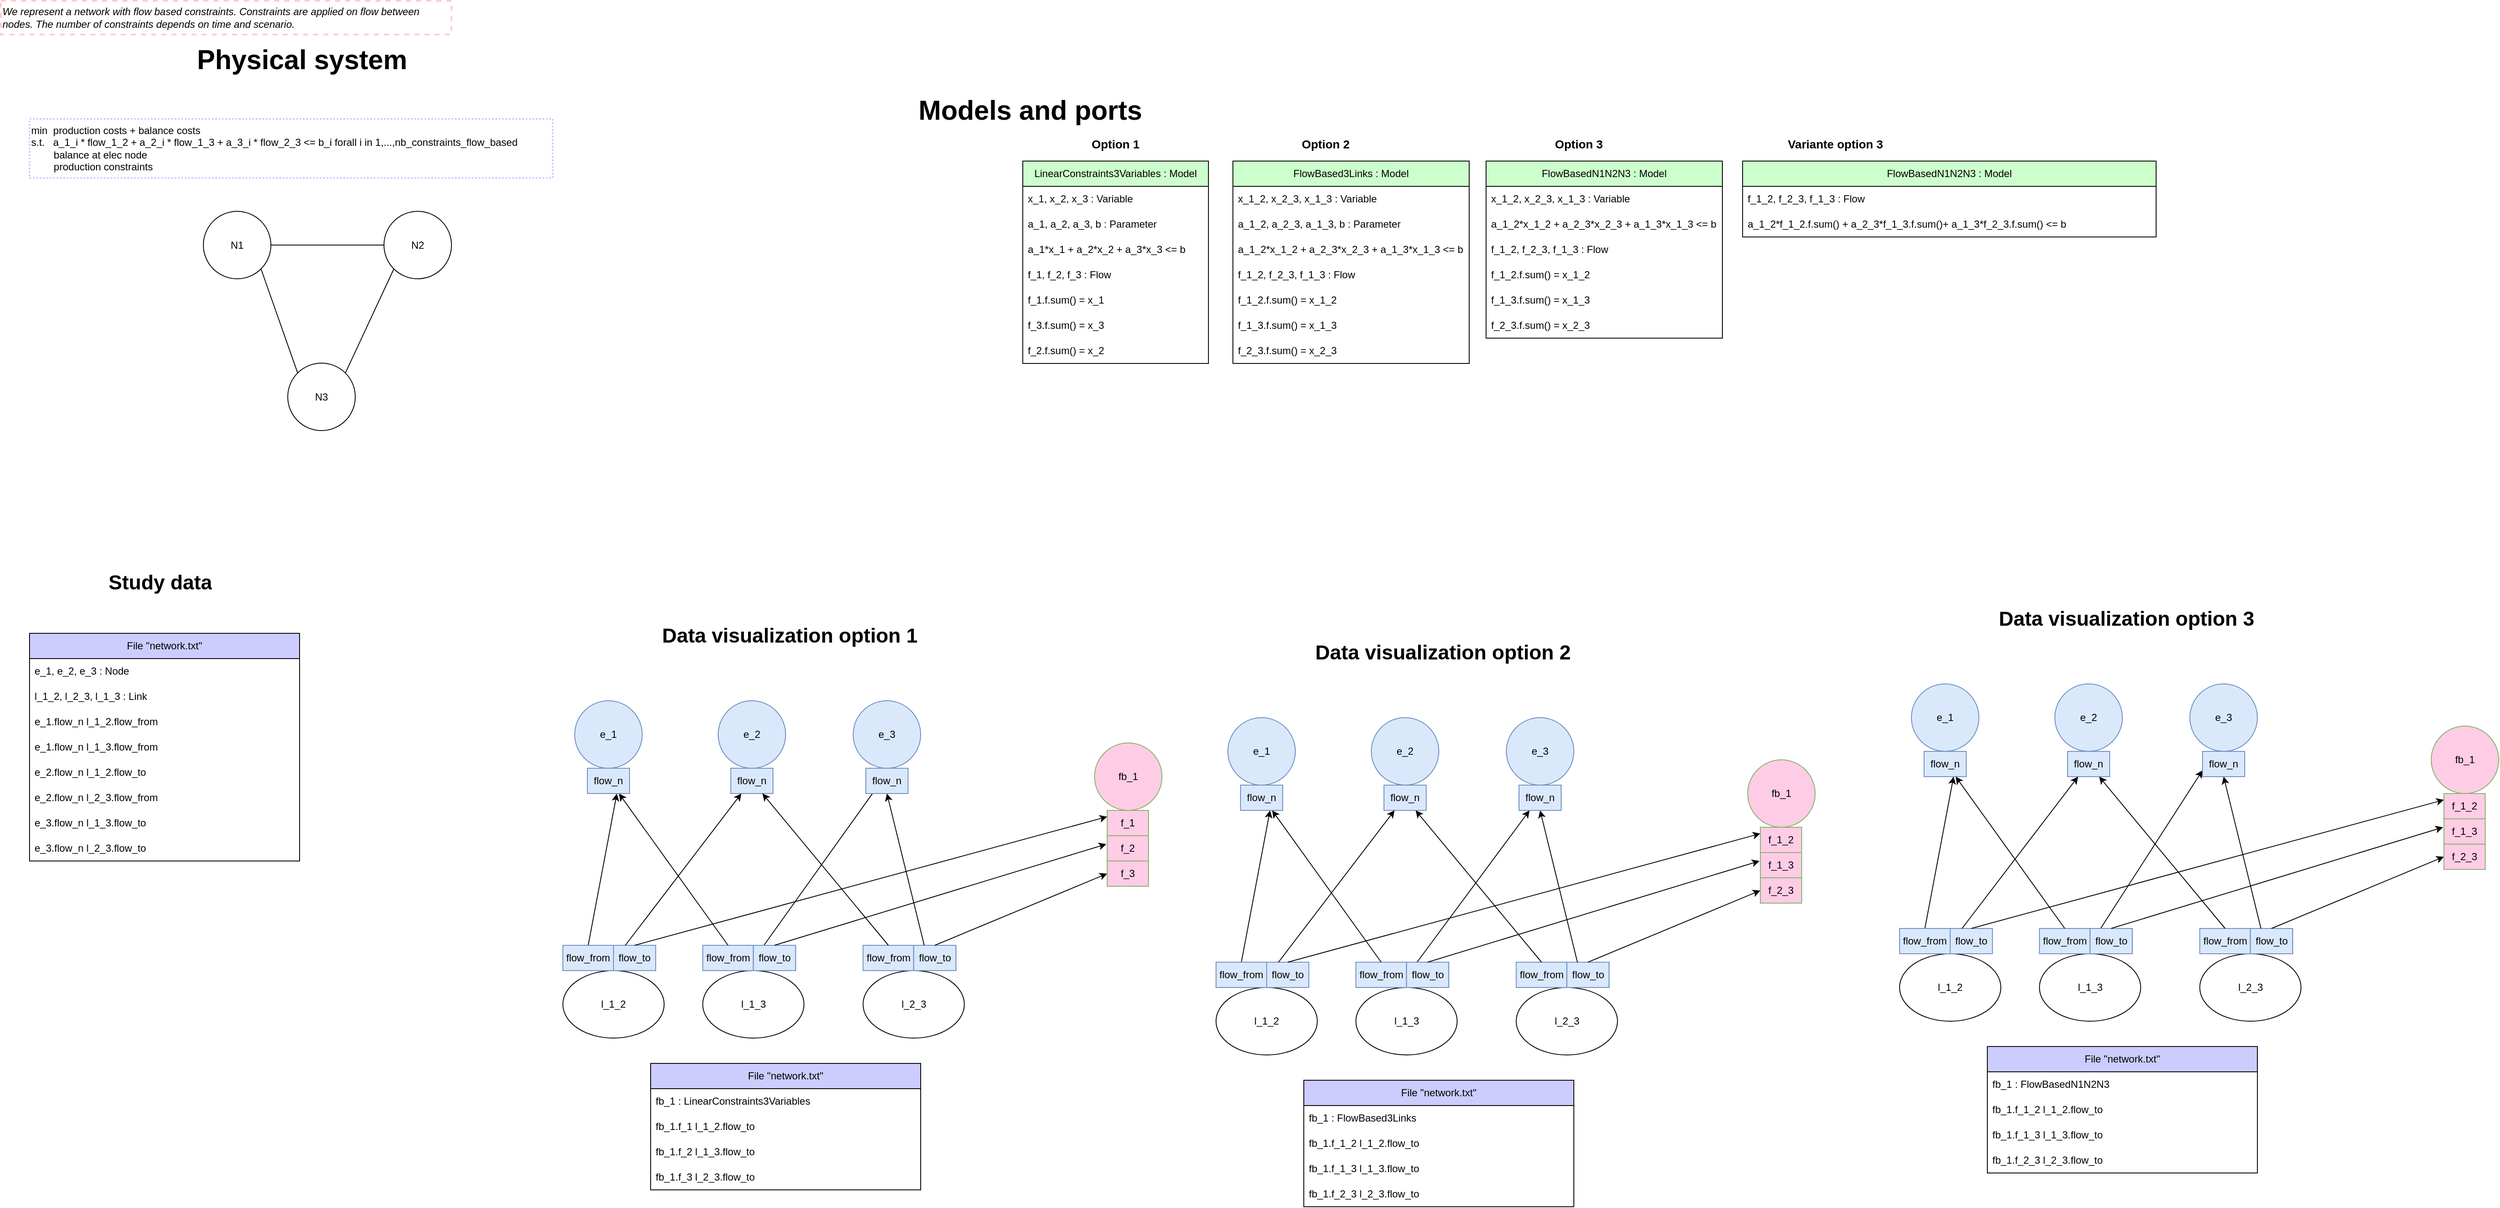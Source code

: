 <mxfile>
    <diagram name="fb_on_links" id="0eeWLhEhAbjt74QTUGkZ">
        <mxGraphModel dx="2092" dy="1793" grid="1" gridSize="10" guides="1" tooltips="1" connect="1" arrows="1" fold="1" page="1" pageScale="1" pageWidth="827" pageHeight="1169" math="0" shadow="0">
            <root>
                <mxCell id="0"/>
                <mxCell id="1" parent="0"/>
                <mxCell id="EA9z76p3zM__a-H7yWGD-37" value="&lt;font style=&quot;font-size: 32px;&quot;&gt;&lt;b&gt;Models and ports&lt;br&gt;&lt;/b&gt;&lt;/font&gt;" style="text;html=1;strokeColor=none;fillColor=none;align=center;verticalAlign=middle;whiteSpace=wrap;rounded=0;" parent="1" vertex="1">
                    <mxGeometry x="950" y="-200" width="380" height="120" as="geometry"/>
                </mxCell>
                <mxCell id="EA9z76p3zM__a-H7yWGD-39" value="&lt;font style=&quot;font-size: 32px;&quot;&gt;&lt;b style=&quot;border-color: var(--border-color); font-size: 12px;&quot;&gt;&lt;font style=&quot;border-color: var(--border-color); font-size: 24px;&quot;&gt;Data visualization&lt;/font&gt;&lt;/b&gt;&lt;b style=&quot;border-color: var(--border-color); font-size: 12px;&quot;&gt;&lt;font style=&quot;border-color: var(--border-color); font-size: 24px;&quot;&gt;&amp;nbsp;option 1&lt;/font&gt;&lt;/b&gt;&lt;b&gt;&lt;br&gt;&lt;/b&gt;&lt;/font&gt;" style="text;html=1;strokeColor=none;fillColor=none;align=center;verticalAlign=middle;whiteSpace=wrap;rounded=0;" parent="1" vertex="1">
                    <mxGeometry x="640" y="420" width="430" height="120" as="geometry"/>
                </mxCell>
                <mxCell id="aWoHtGz9jkfwQIE-XJvv-16" value="" style="endArrow=classic;html=1;rounded=0;exitX=0.5;exitY=0;exitDx=0;exitDy=0;" parent="1" source="io5GCxzzSzc3zPwwghzN-176" edge="1">
                    <mxGeometry width="50" height="50" relative="1" as="geometry">
                        <mxPoint x="477" y="760" as="sourcePoint"/>
                        <mxPoint x="650" y="670" as="targetPoint"/>
                    </mxGeometry>
                </mxCell>
                <mxCell id="aWoHtGz9jkfwQIE-XJvv-19" value="" style="endArrow=classic;html=1;rounded=0;exitX=0.25;exitY=0;exitDx=0;exitDy=0;" parent="1" source="io5GCxzzSzc3zPwwghzN-185" edge="1">
                    <mxGeometry width="50" height="50" relative="1" as="geometry">
                        <mxPoint x="829" y="860" as="sourcePoint"/>
                        <mxPoint x="960" y="660" as="targetPoint"/>
                    </mxGeometry>
                </mxCell>
                <mxCell id="NOyrXH803vbqr8Ms16Gm-10" value="LinearConstraints3Variables : Model" style="swimlane;fontStyle=0;childLayout=stackLayout;horizontal=1;startSize=30;horizontalStack=0;resizeParent=1;resizeParentMax=0;resizeLast=0;collapsible=1;marginBottom=0;whiteSpace=wrap;html=1;fillColor=#CCFFCC;" parent="1" vertex="1">
                    <mxGeometry x="1131" y="-80" width="220" height="240" as="geometry"/>
                </mxCell>
                <mxCell id="3" value="x_1, x_2, x_3 : Variable" style="text;strokeColor=none;fillColor=none;align=left;verticalAlign=middle;spacingLeft=4;spacingRight=4;overflow=hidden;points=[[0,0.5],[1,0.5]];portConstraint=eastwest;rotatable=0;whiteSpace=wrap;html=1;" vertex="1" parent="NOyrXH803vbqr8Ms16Gm-10">
                    <mxGeometry y="30" width="220" height="30" as="geometry"/>
                </mxCell>
                <mxCell id="NOyrXH803vbqr8Ms16Gm-11" value="a_1, a_2, a_3, b : Parameter" style="text;strokeColor=none;fillColor=none;align=left;verticalAlign=middle;spacingLeft=4;spacingRight=4;overflow=hidden;points=[[0,0.5],[1,0.5]];portConstraint=eastwest;rotatable=0;whiteSpace=wrap;html=1;" parent="NOyrXH803vbqr8Ms16Gm-10" vertex="1">
                    <mxGeometry y="60" width="220" height="30" as="geometry"/>
                </mxCell>
                <mxCell id="6" value="a_1*x_1 + a_2*x_2 + a_3*x_3 &amp;lt;= b" style="text;strokeColor=none;fillColor=none;align=left;verticalAlign=middle;spacingLeft=4;spacingRight=4;overflow=hidden;points=[[0,0.5],[1,0.5]];portConstraint=eastwest;rotatable=0;whiteSpace=wrap;html=1;" vertex="1" parent="NOyrXH803vbqr8Ms16Gm-10">
                    <mxGeometry y="90" width="220" height="30" as="geometry"/>
                </mxCell>
                <mxCell id="NOyrXH803vbqr8Ms16Gm-25" value="f_1, f_2, f_3 : Flow" style="text;strokeColor=none;fillColor=none;align=left;verticalAlign=middle;spacingLeft=4;spacingRight=4;overflow=hidden;points=[[0,0.5],[1,0.5]];portConstraint=eastwest;rotatable=0;whiteSpace=wrap;html=1;" parent="NOyrXH803vbqr8Ms16Gm-10" vertex="1">
                    <mxGeometry y="120" width="220" height="30" as="geometry"/>
                </mxCell>
                <mxCell id="NOyrXH803vbqr8Ms16Gm-18" value="f_1.f.sum() = x_1" style="text;strokeColor=none;fillColor=none;align=left;verticalAlign=middle;spacingLeft=4;spacingRight=4;overflow=hidden;points=[[0,0.5],[1,0.5]];portConstraint=eastwest;rotatable=0;whiteSpace=wrap;html=1;" parent="NOyrXH803vbqr8Ms16Gm-10" vertex="1">
                    <mxGeometry y="150" width="220" height="30" as="geometry"/>
                </mxCell>
                <mxCell id="5" value="f_3.f.sum() = x_3" style="text;strokeColor=none;fillColor=none;align=left;verticalAlign=middle;spacingLeft=4;spacingRight=4;overflow=hidden;points=[[0,0.5],[1,0.5]];portConstraint=eastwest;rotatable=0;whiteSpace=wrap;html=1;" vertex="1" parent="NOyrXH803vbqr8Ms16Gm-10">
                    <mxGeometry y="180" width="220" height="30" as="geometry"/>
                </mxCell>
                <mxCell id="4" value="f_2.f.sum() = x_2" style="text;strokeColor=none;fillColor=none;align=left;verticalAlign=middle;spacingLeft=4;spacingRight=4;overflow=hidden;points=[[0,0.5],[1,0.5]];portConstraint=eastwest;rotatable=0;whiteSpace=wrap;html=1;" vertex="1" parent="NOyrXH803vbqr8Ms16Gm-10">
                    <mxGeometry y="210" width="220" height="30" as="geometry"/>
                </mxCell>
                <mxCell id="NOyrXH803vbqr8Ms16Gm-46" value="&lt;font style=&quot;&quot;&gt;&lt;b style=&quot;&quot;&gt;&lt;font style=&quot;font-size: 14px;&quot;&gt;Option 1&lt;/font&gt;&lt;br&gt;&lt;/b&gt;&lt;/font&gt;" style="text;html=1;strokeColor=none;fillColor=none;align=center;verticalAlign=middle;whiteSpace=wrap;rounded=0;" parent="1" vertex="1">
                    <mxGeometry x="1131" y="-120" width="220" height="40" as="geometry"/>
                </mxCell>
                <mxCell id="8" value="FlowBased3Links : Model" style="swimlane;fontStyle=0;childLayout=stackLayout;horizontal=1;startSize=30;horizontalStack=0;resizeParent=1;resizeParentMax=0;resizeLast=0;collapsible=1;marginBottom=0;whiteSpace=wrap;html=1;fillColor=#CCFFCC;" vertex="1" parent="1">
                    <mxGeometry x="1380" y="-80" width="280" height="240" as="geometry"/>
                </mxCell>
                <mxCell id="9" value="x_1_2, x_2_3, x_1_3 : Variable" style="text;strokeColor=none;fillColor=none;align=left;verticalAlign=middle;spacingLeft=4;spacingRight=4;overflow=hidden;points=[[0,0.5],[1,0.5]];portConstraint=eastwest;rotatable=0;whiteSpace=wrap;html=1;" vertex="1" parent="8">
                    <mxGeometry y="30" width="280" height="30" as="geometry"/>
                </mxCell>
                <mxCell id="10" value="a_1_2, a_2_3, a_1_3, b : Parameter" style="text;strokeColor=none;fillColor=none;align=left;verticalAlign=middle;spacingLeft=4;spacingRight=4;overflow=hidden;points=[[0,0.5],[1,0.5]];portConstraint=eastwest;rotatable=0;whiteSpace=wrap;html=1;" vertex="1" parent="8">
                    <mxGeometry y="60" width="280" height="30" as="geometry"/>
                </mxCell>
                <mxCell id="11" value="a_1_2*x_1_2 + a_2_3*x_2_3 + a_1_3*x_1_3 &amp;lt;= b" style="text;strokeColor=none;fillColor=none;align=left;verticalAlign=middle;spacingLeft=4;spacingRight=4;overflow=hidden;points=[[0,0.5],[1,0.5]];portConstraint=eastwest;rotatable=0;whiteSpace=wrap;html=1;" vertex="1" parent="8">
                    <mxGeometry y="90" width="280" height="30" as="geometry"/>
                </mxCell>
                <mxCell id="12" value="f_1_2, f_2_3, f_1_3 : Flow" style="text;strokeColor=none;fillColor=none;align=left;verticalAlign=middle;spacingLeft=4;spacingRight=4;overflow=hidden;points=[[0,0.5],[1,0.5]];portConstraint=eastwest;rotatable=0;whiteSpace=wrap;html=1;" vertex="1" parent="8">
                    <mxGeometry y="120" width="280" height="30" as="geometry"/>
                </mxCell>
                <mxCell id="13" value="f_1_2.f.sum() = x_1_2" style="text;strokeColor=none;fillColor=none;align=left;verticalAlign=middle;spacingLeft=4;spacingRight=4;overflow=hidden;points=[[0,0.5],[1,0.5]];portConstraint=eastwest;rotatable=0;whiteSpace=wrap;html=1;" vertex="1" parent="8">
                    <mxGeometry y="150" width="280" height="30" as="geometry"/>
                </mxCell>
                <mxCell id="14" value="f_1_3.f.sum() = x_1_3" style="text;strokeColor=none;fillColor=none;align=left;verticalAlign=middle;spacingLeft=4;spacingRight=4;overflow=hidden;points=[[0,0.5],[1,0.5]];portConstraint=eastwest;rotatable=0;whiteSpace=wrap;html=1;" vertex="1" parent="8">
                    <mxGeometry y="180" width="280" height="30" as="geometry"/>
                </mxCell>
                <mxCell id="15" value="f_2_3.f.sum() = x_2_3" style="text;strokeColor=none;fillColor=none;align=left;verticalAlign=middle;spacingLeft=4;spacingRight=4;overflow=hidden;points=[[0,0.5],[1,0.5]];portConstraint=eastwest;rotatable=0;whiteSpace=wrap;html=1;" vertex="1" parent="8">
                    <mxGeometry y="210" width="280" height="30" as="geometry"/>
                </mxCell>
                <mxCell id="16" value="&lt;font style=&quot;&quot;&gt;&lt;b style=&quot;&quot;&gt;&lt;font style=&quot;font-size: 14px;&quot;&gt;Option 2&lt;/font&gt;&lt;br&gt;&lt;/b&gt;&lt;/font&gt;" style="text;html=1;strokeColor=none;fillColor=none;align=center;verticalAlign=middle;whiteSpace=wrap;rounded=0;" vertex="1" parent="1">
                    <mxGeometry x="1380" y="-120" width="220" height="40" as="geometry"/>
                </mxCell>
                <mxCell id="18" value="FlowBasedN1N2N3 : Model" style="swimlane;fontStyle=0;childLayout=stackLayout;horizontal=1;startSize=30;horizontalStack=0;resizeParent=1;resizeParentMax=0;resizeLast=0;collapsible=1;marginBottom=0;whiteSpace=wrap;html=1;fillColor=#CCFFCC;" vertex="1" parent="1">
                    <mxGeometry x="1680" y="-80" width="280" height="210" as="geometry"/>
                </mxCell>
                <mxCell id="19" value="x_1_2, x_2_3, x_1_3 : Variable" style="text;strokeColor=none;fillColor=none;align=left;verticalAlign=middle;spacingLeft=4;spacingRight=4;overflow=hidden;points=[[0,0.5],[1,0.5]];portConstraint=eastwest;rotatable=0;whiteSpace=wrap;html=1;" vertex="1" parent="18">
                    <mxGeometry y="30" width="280" height="30" as="geometry"/>
                </mxCell>
                <mxCell id="21" value="a_1_2*x_1_2 + a_2_3*x_2_3 + a_1_3*x_1_3 &amp;lt;= b" style="text;strokeColor=none;fillColor=none;align=left;verticalAlign=middle;spacingLeft=4;spacingRight=4;overflow=hidden;points=[[0,0.5],[1,0.5]];portConstraint=eastwest;rotatable=0;whiteSpace=wrap;html=1;" vertex="1" parent="18">
                    <mxGeometry y="60" width="280" height="30" as="geometry"/>
                </mxCell>
                <mxCell id="83" value="f_1_2, f_2_3, f_1_3 : Flow" style="text;strokeColor=none;fillColor=none;align=left;verticalAlign=middle;spacingLeft=4;spacingRight=4;overflow=hidden;points=[[0,0.5],[1,0.5]];portConstraint=eastwest;rotatable=0;whiteSpace=wrap;html=1;" vertex="1" parent="18">
                    <mxGeometry y="90" width="280" height="30" as="geometry"/>
                </mxCell>
                <mxCell id="84" value="f_1_2.f.sum() = x_1_2" style="text;strokeColor=none;fillColor=none;align=left;verticalAlign=middle;spacingLeft=4;spacingRight=4;overflow=hidden;points=[[0,0.5],[1,0.5]];portConstraint=eastwest;rotatable=0;whiteSpace=wrap;html=1;" vertex="1" parent="18">
                    <mxGeometry y="120" width="280" height="30" as="geometry"/>
                </mxCell>
                <mxCell id="85" value="f_1_3.f.sum() = x_1_3" style="text;strokeColor=none;fillColor=none;align=left;verticalAlign=middle;spacingLeft=4;spacingRight=4;overflow=hidden;points=[[0,0.5],[1,0.5]];portConstraint=eastwest;rotatable=0;whiteSpace=wrap;html=1;" vertex="1" parent="18">
                    <mxGeometry y="150" width="280" height="30" as="geometry"/>
                </mxCell>
                <mxCell id="86" value="f_2_3.f.sum() = x_2_3" style="text;strokeColor=none;fillColor=none;align=left;verticalAlign=middle;spacingLeft=4;spacingRight=4;overflow=hidden;points=[[0,0.5],[1,0.5]];portConstraint=eastwest;rotatable=0;whiteSpace=wrap;html=1;" vertex="1" parent="18">
                    <mxGeometry y="180" width="280" height="30" as="geometry"/>
                </mxCell>
                <mxCell id="26" value="&lt;font style=&quot;&quot;&gt;&lt;b style=&quot;&quot;&gt;&lt;font style=&quot;font-size: 14px;&quot;&gt;Option 3&lt;/font&gt;&lt;br&gt;&lt;/b&gt;&lt;/font&gt;" style="text;html=1;strokeColor=none;fillColor=none;align=center;verticalAlign=middle;whiteSpace=wrap;rounded=0;" vertex="1" parent="1">
                    <mxGeometry x="1680" y="-120" width="220" height="40" as="geometry"/>
                </mxCell>
                <mxCell id="io5GCxzzSzc3zPwwghzN-148" value="" style="group" parent="1" vertex="1" connectable="0">
                    <mxGeometry x="600" y="560" width="80" height="110" as="geometry"/>
                </mxCell>
                <mxCell id="io5GCxzzSzc3zPwwghzN-149" value="e_1" style="ellipse;whiteSpace=wrap;html=1;aspect=fixed;fillColor=#dae8fc;strokeColor=#6c8ebf;" parent="io5GCxzzSzc3zPwwghzN-148" vertex="1">
                    <mxGeometry width="80" height="80" as="geometry"/>
                </mxCell>
                <mxCell id="io5GCxzzSzc3zPwwghzN-150" value="flow_n" style="rounded=0;whiteSpace=wrap;html=1;fillColor=#dae8fc;strokeColor=#6c8ebf;" parent="io5GCxzzSzc3zPwwghzN-148" vertex="1">
                    <mxGeometry x="15" y="80" width="50" height="30" as="geometry"/>
                </mxCell>
                <mxCell id="io5GCxzzSzc3zPwwghzN-151" value="" style="group" parent="1" vertex="1" connectable="0">
                    <mxGeometry x="770" y="560" width="80" height="110" as="geometry"/>
                </mxCell>
                <mxCell id="io5GCxzzSzc3zPwwghzN-152" value="e_2" style="ellipse;whiteSpace=wrap;html=1;aspect=fixed;fillColor=#dae8fc;strokeColor=#6c8ebf;" parent="io5GCxzzSzc3zPwwghzN-151" vertex="1">
                    <mxGeometry width="80" height="80" as="geometry"/>
                </mxCell>
                <mxCell id="io5GCxzzSzc3zPwwghzN-153" value="flow_n" style="rounded=0;whiteSpace=wrap;html=1;fillColor=#dae8fc;strokeColor=#6c8ebf;" parent="io5GCxzzSzc3zPwwghzN-151" vertex="1">
                    <mxGeometry x="15" y="80" width="50" height="30" as="geometry"/>
                </mxCell>
                <mxCell id="io5GCxzzSzc3zPwwghzN-154" value="" style="group" parent="1" vertex="1" connectable="0">
                    <mxGeometry x="930" y="560" width="80" height="110" as="geometry"/>
                </mxCell>
                <mxCell id="io5GCxzzSzc3zPwwghzN-155" value="e_3" style="ellipse;whiteSpace=wrap;html=1;aspect=fixed;fillColor=#dae8fc;strokeColor=#6c8ebf;" parent="io5GCxzzSzc3zPwwghzN-154" vertex="1">
                    <mxGeometry width="80" height="80" as="geometry"/>
                </mxCell>
                <mxCell id="io5GCxzzSzc3zPwwghzN-156" value="flow_n" style="rounded=0;whiteSpace=wrap;html=1;fillColor=#dae8fc;strokeColor=#6c8ebf;" parent="io5GCxzzSzc3zPwwghzN-154" vertex="1">
                    <mxGeometry x="15" y="80" width="50" height="30" as="geometry"/>
                </mxCell>
                <mxCell id="io5GCxzzSzc3zPwwghzN-173" value="" style="group" parent="1" vertex="1" connectable="0">
                    <mxGeometry x="586" y="850" width="121.73" height="150" as="geometry"/>
                </mxCell>
                <mxCell id="io5GCxzzSzc3zPwwghzN-174" value="l_1_2" style="ellipse;whiteSpace=wrap;html=1;" parent="io5GCxzzSzc3zPwwghzN-173" vertex="1">
                    <mxGeometry y="30" width="120" height="80" as="geometry"/>
                </mxCell>
                <mxCell id="io5GCxzzSzc3zPwwghzN-175" value="" style="group;fillColor=#dae8fc;strokeColor=#6c8ebf;" parent="io5GCxzzSzc3zPwwghzN-173" vertex="1" connectable="0">
                    <mxGeometry x="10" width="100" height="30" as="geometry"/>
                </mxCell>
                <mxCell id="io5GCxzzSzc3zPwwghzN-176" value="flow_from" style="rounded=0;whiteSpace=wrap;html=1;fillColor=#dae8fc;strokeColor=#6c8ebf;" parent="io5GCxzzSzc3zPwwghzN-175" vertex="1">
                    <mxGeometry x="-10" width="60" height="30" as="geometry"/>
                </mxCell>
                <mxCell id="io5GCxzzSzc3zPwwghzN-177" value="flow_to" style="rounded=0;whiteSpace=wrap;html=1;fillColor=#dae8fc;strokeColor=#6c8ebf;" parent="io5GCxzzSzc3zPwwghzN-175" vertex="1">
                    <mxGeometry x="50" width="50" height="30" as="geometry"/>
                </mxCell>
                <mxCell id="io5GCxzzSzc3zPwwghzN-181" value="" style="group" parent="1" vertex="1" connectable="0">
                    <mxGeometry x="751.73" y="850" width="121.73" height="140" as="geometry"/>
                </mxCell>
                <mxCell id="io5GCxzzSzc3zPwwghzN-182" value="l_1_3" style="ellipse;whiteSpace=wrap;html=1;" parent="io5GCxzzSzc3zPwwghzN-181" vertex="1">
                    <mxGeometry y="30" width="120" height="80" as="geometry"/>
                </mxCell>
                <mxCell id="io5GCxzzSzc3zPwwghzN-183" value="" style="group;fillColor=#dae8fc;strokeColor=#6c8ebf;" parent="io5GCxzzSzc3zPwwghzN-181" vertex="1" connectable="0">
                    <mxGeometry x="10" width="100" height="30" as="geometry"/>
                </mxCell>
                <mxCell id="io5GCxzzSzc3zPwwghzN-184" value="flow_from" style="rounded=0;whiteSpace=wrap;html=1;fillColor=#dae8fc;strokeColor=#6c8ebf;" parent="io5GCxzzSzc3zPwwghzN-183" vertex="1">
                    <mxGeometry x="-10" width="60" height="30" as="geometry"/>
                </mxCell>
                <mxCell id="io5GCxzzSzc3zPwwghzN-185" value="flow_to" style="rounded=0;whiteSpace=wrap;html=1;fillColor=#dae8fc;strokeColor=#6c8ebf;" parent="io5GCxzzSzc3zPwwghzN-183" vertex="1">
                    <mxGeometry x="50" width="50" height="30" as="geometry"/>
                </mxCell>
                <mxCell id="io5GCxzzSzc3zPwwghzN-189" value="" style="group" parent="1" vertex="1" connectable="0">
                    <mxGeometry x="941.73" y="850" width="121.73" height="140" as="geometry"/>
                </mxCell>
                <mxCell id="io5GCxzzSzc3zPwwghzN-190" value="l_2_3" style="ellipse;whiteSpace=wrap;html=1;" parent="io5GCxzzSzc3zPwwghzN-189" vertex="1">
                    <mxGeometry y="30" width="120" height="80" as="geometry"/>
                </mxCell>
                <mxCell id="io5GCxzzSzc3zPwwghzN-191" value="" style="group;fillColor=#dae8fc;strokeColor=#6c8ebf;" parent="io5GCxzzSzc3zPwwghzN-189" vertex="1" connectable="0">
                    <mxGeometry x="10" width="100" height="30" as="geometry"/>
                </mxCell>
                <mxCell id="io5GCxzzSzc3zPwwghzN-192" value="flow_from" style="rounded=0;whiteSpace=wrap;html=1;fillColor=#dae8fc;strokeColor=#6c8ebf;" parent="io5GCxzzSzc3zPwwghzN-191" vertex="1">
                    <mxGeometry x="-10" width="60" height="30" as="geometry"/>
                </mxCell>
                <mxCell id="io5GCxzzSzc3zPwwghzN-193" value="flow_to" style="rounded=0;whiteSpace=wrap;html=1;fillColor=#dae8fc;strokeColor=#6c8ebf;" parent="io5GCxzzSzc3zPwwghzN-191" vertex="1">
                    <mxGeometry x="50" width="50" height="30" as="geometry"/>
                </mxCell>
                <mxCell id="aWoHtGz9jkfwQIE-XJvv-17" value="" style="endArrow=classic;html=1;rounded=0;entryX=0.25;entryY=1;entryDx=0;entryDy=0;" parent="1" target="io5GCxzzSzc3zPwwghzN-153" edge="1">
                    <mxGeometry width="50" height="50" relative="1" as="geometry">
                        <mxPoint x="660" y="850" as="sourcePoint"/>
                        <mxPoint x="646" y="680" as="targetPoint"/>
                    </mxGeometry>
                </mxCell>
                <mxCell id="aWoHtGz9jkfwQIE-XJvv-18" value="" style="endArrow=classic;html=1;rounded=0;exitX=0.5;exitY=0;exitDx=0;exitDy=0;entryX=0.75;entryY=1;entryDx=0;entryDy=0;" parent="1" source="io5GCxzzSzc3zPwwghzN-184" target="io5GCxzzSzc3zPwwghzN-150" edge="1">
                    <mxGeometry width="50" height="50" relative="1" as="geometry">
                        <mxPoint x="649" y="860" as="sourcePoint"/>
                        <mxPoint x="646" y="680" as="targetPoint"/>
                    </mxGeometry>
                </mxCell>
                <mxCell id="aWoHtGz9jkfwQIE-XJvv-20" value="" style="endArrow=classic;html=1;rounded=0;exitX=0.5;exitY=0;exitDx=0;exitDy=0;entryX=0.75;entryY=1;entryDx=0;entryDy=0;" parent="1" source="io5GCxzzSzc3zPwwghzN-192" target="io5GCxzzSzc3zPwwghzN-153" edge="1">
                    <mxGeometry width="50" height="50" relative="1" as="geometry">
                        <mxPoint x="865" y="860" as="sourcePoint"/>
                        <mxPoint x="956" y="670" as="targetPoint"/>
                    </mxGeometry>
                </mxCell>
                <mxCell id="aWoHtGz9jkfwQIE-XJvv-21" value="" style="endArrow=classic;html=1;rounded=0;entryX=0.5;entryY=1;entryDx=0;entryDy=0;exitX=0.25;exitY=0;exitDx=0;exitDy=0;" parent="1" source="io5GCxzzSzc3zPwwghzN-193" target="io5GCxzzSzc3zPwwghzN-156" edge="1">
                    <mxGeometry width="50" height="50" relative="1" as="geometry">
                        <mxPoint x="1056" y="850" as="sourcePoint"/>
                        <mxPoint x="833" y="680" as="targetPoint"/>
                    </mxGeometry>
                </mxCell>
                <mxCell id="NOyrXH803vbqr8Ms16Gm-19" value="" style="group" parent="1" vertex="1" connectable="0">
                    <mxGeometry x="1216" y="580" width="80" height="110" as="geometry"/>
                </mxCell>
                <mxCell id="NOyrXH803vbqr8Ms16Gm-20" value="fb_1" style="ellipse;whiteSpace=wrap;html=1;aspect=fixed;fillColor=#FFCCE6;strokeColor=#82b366;" parent="NOyrXH803vbqr8Ms16Gm-19" vertex="1">
                    <mxGeometry y="30" width="80" height="80" as="geometry"/>
                </mxCell>
                <mxCell id="NOyrXH803vbqr8Ms16Gm-21" value="f_1" style="rounded=0;whiteSpace=wrap;html=1;fillColor=#FFCCE6;strokeColor=#82b366;" parent="1" vertex="1">
                    <mxGeometry x="1231" y="690" width="49" height="30" as="geometry"/>
                </mxCell>
                <mxCell id="NOyrXH803vbqr8Ms16Gm-22" value="" style="endArrow=classic;html=1;rounded=0;entryX=0;entryY=0.5;entryDx=0;entryDy=0;exitX=0.5;exitY=0;exitDx=0;exitDy=0;" parent="1" source="io5GCxzzSzc3zPwwghzN-193" target="97" edge="1">
                    <mxGeometry width="50" height="50" relative="1" as="geometry">
                        <mxPoint x="1143" y="860" as="sourcePoint"/>
                        <mxPoint x="1086" y="680" as="targetPoint"/>
                    </mxGeometry>
                </mxCell>
                <mxCell id="NOyrXH803vbqr8Ms16Gm-24" value="" style="endArrow=classic;html=1;rounded=0;exitX=0.5;exitY=0;exitDx=0;exitDy=0;entryX=0;entryY=0.25;entryDx=0;entryDy=0;" parent="1" source="io5GCxzzSzc3zPwwghzN-177" target="NOyrXH803vbqr8Ms16Gm-21" edge="1">
                    <mxGeometry width="50" height="50" relative="1" as="geometry">
                        <mxPoint x="847" y="860" as="sourcePoint"/>
                        <mxPoint x="1236" y="720" as="targetPoint"/>
                    </mxGeometry>
                </mxCell>
                <mxCell id="NOyrXH803vbqr8Ms16Gm-23" value="" style="endArrow=classic;html=1;rounded=0;exitX=0.5;exitY=0;exitDx=0;exitDy=0;" parent="1" source="io5GCxzzSzc3zPwwghzN-185" edge="1">
                    <mxGeometry width="50" height="50" relative="1" as="geometry">
                        <mxPoint x="1037" y="860" as="sourcePoint"/>
                        <mxPoint x="1230" y="730" as="targetPoint"/>
                    </mxGeometry>
                </mxCell>
                <mxCell id="gQHjPlM2CJMaZ_1cljnZ-1" value="N1" style="ellipse;whiteSpace=wrap;html=1;aspect=fixed;" parent="1" vertex="1">
                    <mxGeometry x="160" y="-20.4" width="80" height="80" as="geometry"/>
                </mxCell>
                <mxCell id="gQHjPlM2CJMaZ_1cljnZ-2" value="N2" style="ellipse;whiteSpace=wrap;html=1;aspect=fixed;" parent="1" vertex="1">
                    <mxGeometry x="374" y="-20.4" width="80" height="80" as="geometry"/>
                </mxCell>
                <mxCell id="gQHjPlM2CJMaZ_1cljnZ-3" value="N3" style="ellipse;whiteSpace=wrap;html=1;aspect=fixed;" parent="1" vertex="1">
                    <mxGeometry x="260" y="159.6" width="80" height="80" as="geometry"/>
                </mxCell>
                <mxCell id="gQHjPlM2CJMaZ_1cljnZ-4" value="" style="endArrow=none;html=1;rounded=0;exitX=1;exitY=1;exitDx=0;exitDy=0;entryX=0;entryY=0;entryDx=0;entryDy=0;" parent="1" source="gQHjPlM2CJMaZ_1cljnZ-1" target="gQHjPlM2CJMaZ_1cljnZ-3" edge="1">
                    <mxGeometry width="50" height="50" relative="1" as="geometry">
                        <mxPoint x="390" y="259.6" as="sourcePoint"/>
                        <mxPoint x="440" y="209.6" as="targetPoint"/>
                    </mxGeometry>
                </mxCell>
                <mxCell id="gQHjPlM2CJMaZ_1cljnZ-5" value="" style="endArrow=none;html=1;rounded=0;exitX=1;exitY=0.5;exitDx=0;exitDy=0;entryX=0;entryY=0.5;entryDx=0;entryDy=0;" parent="1" source="gQHjPlM2CJMaZ_1cljnZ-1" target="gQHjPlM2CJMaZ_1cljnZ-2" edge="1">
                    <mxGeometry width="50" height="50" relative="1" as="geometry">
                        <mxPoint x="210" y="69.6" as="sourcePoint"/>
                        <mxPoint x="272" y="171.6" as="targetPoint"/>
                    </mxGeometry>
                </mxCell>
                <mxCell id="gQHjPlM2CJMaZ_1cljnZ-6" value="" style="endArrow=none;html=1;rounded=0;exitX=0;exitY=1;exitDx=0;exitDy=0;entryX=1;entryY=0;entryDx=0;entryDy=0;" parent="1" source="gQHjPlM2CJMaZ_1cljnZ-2" target="gQHjPlM2CJMaZ_1cljnZ-3" edge="1">
                    <mxGeometry width="50" height="50" relative="1" as="geometry">
                        <mxPoint x="210" y="69.6" as="sourcePoint"/>
                        <mxPoint x="272" y="171.6" as="targetPoint"/>
                    </mxGeometry>
                </mxCell>
                <mxCell id="EA9z76p3zM__a-H7yWGD-36" value="&lt;font style=&quot;font-size: 32px;&quot;&gt;&lt;b&gt;Physical system&lt;br&gt;&lt;/b&gt;&lt;/font&gt;" style="text;html=1;strokeColor=none;fillColor=none;align=center;verticalAlign=middle;whiteSpace=wrap;rounded=0;" parent="1" vertex="1">
                    <mxGeometry x="87" y="-260" width="380" height="120" as="geometry"/>
                </mxCell>
                <mxCell id="28" value="File &quot;network.txt&quot;" style="swimlane;fontStyle=0;childLayout=stackLayout;horizontal=1;startSize=30;horizontalStack=0;resizeParent=1;resizeParentMax=0;resizeLast=0;collapsible=1;marginBottom=0;whiteSpace=wrap;html=1;fillColor=#ccccff;" vertex="1" parent="1">
                    <mxGeometry x="-46" y="480" width="320" height="270" as="geometry"/>
                </mxCell>
                <mxCell id="29" value="e_1, e_2, e_3 : Node" style="text;strokeColor=none;fillColor=none;align=left;verticalAlign=middle;spacingLeft=4;spacingRight=4;overflow=hidden;points=[[0,0.5],[1,0.5]];portConstraint=eastwest;rotatable=0;whiteSpace=wrap;html=1;" vertex="1" parent="28">
                    <mxGeometry y="30" width="320" height="30" as="geometry"/>
                </mxCell>
                <mxCell id="76" value="l_1_2, l_2_3, l_1_3 : Link" style="text;strokeColor=none;fillColor=none;align=left;verticalAlign=middle;spacingLeft=4;spacingRight=4;overflow=hidden;points=[[0,0.5],[1,0.5]];portConstraint=eastwest;rotatable=0;whiteSpace=wrap;html=1;" vertex="1" parent="28">
                    <mxGeometry y="60" width="320" height="30" as="geometry"/>
                </mxCell>
                <mxCell id="77" value="e_1.flow_n l_1_2.flow_from" style="text;strokeColor=none;fillColor=none;align=left;verticalAlign=middle;spacingLeft=4;spacingRight=4;overflow=hidden;points=[[0,0.5],[1,0.5]];portConstraint=eastwest;rotatable=0;whiteSpace=wrap;html=1;" vertex="1" parent="28">
                    <mxGeometry y="90" width="320" height="30" as="geometry"/>
                </mxCell>
                <mxCell id="78" value="e_1.flow_n l_1_3.flow_from" style="text;strokeColor=none;fillColor=none;align=left;verticalAlign=middle;spacingLeft=4;spacingRight=4;overflow=hidden;points=[[0,0.5],[1,0.5]];portConstraint=eastwest;rotatable=0;whiteSpace=wrap;html=1;" vertex="1" parent="28">
                    <mxGeometry y="120" width="320" height="30" as="geometry"/>
                </mxCell>
                <mxCell id="79" value="e_2.flow_n l_1_2.flow_to" style="text;strokeColor=none;fillColor=none;align=left;verticalAlign=middle;spacingLeft=4;spacingRight=4;overflow=hidden;points=[[0,0.5],[1,0.5]];portConstraint=eastwest;rotatable=0;whiteSpace=wrap;html=1;" vertex="1" parent="28">
                    <mxGeometry y="150" width="320" height="30" as="geometry"/>
                </mxCell>
                <mxCell id="80" value="e_2.flow_n l_2_3.flow_from" style="text;strokeColor=none;fillColor=none;align=left;verticalAlign=middle;spacingLeft=4;spacingRight=4;overflow=hidden;points=[[0,0.5],[1,0.5]];portConstraint=eastwest;rotatable=0;whiteSpace=wrap;html=1;" vertex="1" parent="28">
                    <mxGeometry y="180" width="320" height="30" as="geometry"/>
                </mxCell>
                <mxCell id="81" value="e_3.flow_n l_1_3.flow_to" style="text;strokeColor=none;fillColor=none;align=left;verticalAlign=middle;spacingLeft=4;spacingRight=4;overflow=hidden;points=[[0,0.5],[1,0.5]];portConstraint=eastwest;rotatable=0;whiteSpace=wrap;html=1;" vertex="1" parent="28">
                    <mxGeometry y="210" width="320" height="30" as="geometry"/>
                </mxCell>
                <mxCell id="82" value="e_3.flow_n l_2_3.flow_to" style="text;strokeColor=none;fillColor=none;align=left;verticalAlign=middle;spacingLeft=4;spacingRight=4;overflow=hidden;points=[[0,0.5],[1,0.5]];portConstraint=eastwest;rotatable=0;whiteSpace=wrap;html=1;" vertex="1" parent="28">
                    <mxGeometry y="240" width="320" height="30" as="geometry"/>
                </mxCell>
                <mxCell id="36" value="&lt;h1&gt;Study data&lt;/h1&gt;" style="text;html=1;strokeColor=none;fillColor=none;spacing=5;spacingTop=-20;whiteSpace=wrap;overflow=hidden;rounded=0;align=center;" vertex="1" parent="1">
                    <mxGeometry x="-16" y="400" width="250" height="40" as="geometry"/>
                </mxCell>
                <mxCell id="87" value="File &quot;network.txt&quot;" style="swimlane;fontStyle=0;childLayout=stackLayout;horizontal=1;startSize=30;horizontalStack=0;resizeParent=1;resizeParentMax=0;resizeLast=0;collapsible=1;marginBottom=0;whiteSpace=wrap;html=1;fillColor=#ccccff;" vertex="1" parent="1">
                    <mxGeometry x="690" y="990" width="320" height="150" as="geometry"/>
                </mxCell>
                <mxCell id="88" value="fb_1 :&amp;nbsp;&lt;span style=&quot;text-align: center;&quot;&gt;LinearConstraints3Variables&lt;/span&gt;" style="text;strokeColor=none;fillColor=none;align=left;verticalAlign=middle;spacingLeft=4;spacingRight=4;overflow=hidden;points=[[0,0.5],[1,0.5]];portConstraint=eastwest;rotatable=0;whiteSpace=wrap;html=1;" vertex="1" parent="87">
                    <mxGeometry y="30" width="320" height="30" as="geometry"/>
                </mxCell>
                <mxCell id="90" value="fb_1.f_1 l_1_2.flow_to" style="text;strokeColor=none;fillColor=none;align=left;verticalAlign=middle;spacingLeft=4;spacingRight=4;overflow=hidden;points=[[0,0.5],[1,0.5]];portConstraint=eastwest;rotatable=0;whiteSpace=wrap;html=1;" vertex="1" parent="87">
                    <mxGeometry y="60" width="320" height="30" as="geometry"/>
                </mxCell>
                <mxCell id="94" value="fb_1.f_2 l_1_3.flow_to" style="text;strokeColor=none;fillColor=none;align=left;verticalAlign=middle;spacingLeft=4;spacingRight=4;overflow=hidden;points=[[0,0.5],[1,0.5]];portConstraint=eastwest;rotatable=0;whiteSpace=wrap;html=1;" vertex="1" parent="87">
                    <mxGeometry y="90" width="320" height="30" as="geometry"/>
                </mxCell>
                <mxCell id="95" value="fb_1.f_3 l_2_3.flow_to" style="text;strokeColor=none;fillColor=none;align=left;verticalAlign=middle;spacingLeft=4;spacingRight=4;overflow=hidden;points=[[0,0.5],[1,0.5]];portConstraint=eastwest;rotatable=0;whiteSpace=wrap;html=1;" vertex="1" parent="87">
                    <mxGeometry y="120" width="320" height="30" as="geometry"/>
                </mxCell>
                <mxCell id="96" value="f_2" style="rounded=0;whiteSpace=wrap;html=1;fillColor=#FFCCE6;strokeColor=#82b366;" vertex="1" parent="1">
                    <mxGeometry x="1231" y="720" width="49" height="30" as="geometry"/>
                </mxCell>
                <mxCell id="97" value="f_3" style="rounded=0;whiteSpace=wrap;html=1;fillColor=#FFCCE6;strokeColor=#82b366;" vertex="1" parent="1">
                    <mxGeometry x="1231" y="750" width="49" height="30" as="geometry"/>
                </mxCell>
                <mxCell id="98" value="&lt;font style=&quot;font-size: 32px;&quot;&gt;&lt;b style=&quot;border-color: var(--border-color); font-size: 12px;&quot;&gt;&lt;font style=&quot;border-color: var(--border-color); font-size: 24px;&quot;&gt;Data visualization&lt;/font&gt;&lt;/b&gt;&lt;b style=&quot;border-color: var(--border-color); font-size: 12px;&quot;&gt;&lt;font style=&quot;border-color: var(--border-color); font-size: 24px;&quot;&gt;&amp;nbsp;option 2&lt;/font&gt;&lt;/b&gt;&lt;b&gt;&lt;br&gt;&lt;/b&gt;&lt;/font&gt;" style="text;html=1;strokeColor=none;fillColor=none;align=center;verticalAlign=middle;whiteSpace=wrap;rounded=0;" vertex="1" parent="1">
                    <mxGeometry x="1414" y="440" width="430" height="120" as="geometry"/>
                </mxCell>
                <mxCell id="99" value="" style="endArrow=classic;html=1;rounded=0;exitX=0.5;exitY=0;exitDx=0;exitDy=0;" edge="1" parent="1" source="113">
                    <mxGeometry width="50" height="50" relative="1" as="geometry">
                        <mxPoint x="1251" y="780" as="sourcePoint"/>
                        <mxPoint x="1424" y="690" as="targetPoint"/>
                    </mxGeometry>
                </mxCell>
                <mxCell id="100" value="" style="endArrow=classic;html=1;rounded=0;exitX=0.25;exitY=0;exitDx=0;exitDy=0;entryX=0.25;entryY=1;entryDx=0;entryDy=0;" edge="1" parent="1" source="119" target="109">
                    <mxGeometry width="50" height="50" relative="1" as="geometry">
                        <mxPoint x="1603" y="880" as="sourcePoint"/>
                        <mxPoint x="1734" y="680" as="targetPoint"/>
                    </mxGeometry>
                </mxCell>
                <mxCell id="101" value="" style="group" vertex="1" connectable="0" parent="1">
                    <mxGeometry x="1374" y="580" width="80" height="110" as="geometry"/>
                </mxCell>
                <mxCell id="102" value="e_1" style="ellipse;whiteSpace=wrap;html=1;aspect=fixed;fillColor=#dae8fc;strokeColor=#6c8ebf;" vertex="1" parent="101">
                    <mxGeometry width="80" height="80" as="geometry"/>
                </mxCell>
                <mxCell id="103" value="flow_n" style="rounded=0;whiteSpace=wrap;html=1;fillColor=#dae8fc;strokeColor=#6c8ebf;" vertex="1" parent="101">
                    <mxGeometry x="15" y="80" width="50" height="30" as="geometry"/>
                </mxCell>
                <mxCell id="104" value="" style="group" vertex="1" connectable="0" parent="1">
                    <mxGeometry x="1544" y="580" width="80" height="110" as="geometry"/>
                </mxCell>
                <mxCell id="105" value="e_2" style="ellipse;whiteSpace=wrap;html=1;aspect=fixed;fillColor=#dae8fc;strokeColor=#6c8ebf;" vertex="1" parent="104">
                    <mxGeometry width="80" height="80" as="geometry"/>
                </mxCell>
                <mxCell id="106" value="flow_n" style="rounded=0;whiteSpace=wrap;html=1;fillColor=#dae8fc;strokeColor=#6c8ebf;" vertex="1" parent="104">
                    <mxGeometry x="15" y="80" width="50" height="30" as="geometry"/>
                </mxCell>
                <mxCell id="107" value="" style="group" vertex="1" connectable="0" parent="1">
                    <mxGeometry x="1704" y="580" width="80" height="110" as="geometry"/>
                </mxCell>
                <mxCell id="108" value="e_3" style="ellipse;whiteSpace=wrap;html=1;aspect=fixed;fillColor=#dae8fc;strokeColor=#6c8ebf;" vertex="1" parent="107">
                    <mxGeometry width="80" height="80" as="geometry"/>
                </mxCell>
                <mxCell id="109" value="flow_n" style="rounded=0;whiteSpace=wrap;html=1;fillColor=#dae8fc;strokeColor=#6c8ebf;" vertex="1" parent="107">
                    <mxGeometry x="15" y="80" width="50" height="30" as="geometry"/>
                </mxCell>
                <mxCell id="110" value="" style="group" vertex="1" connectable="0" parent="1">
                    <mxGeometry x="1360" y="870" width="121.73" height="150" as="geometry"/>
                </mxCell>
                <mxCell id="111" value="l_1_2" style="ellipse;whiteSpace=wrap;html=1;" vertex="1" parent="110">
                    <mxGeometry y="30" width="120" height="80" as="geometry"/>
                </mxCell>
                <mxCell id="112" value="" style="group;fillColor=#dae8fc;strokeColor=#6c8ebf;" vertex="1" connectable="0" parent="110">
                    <mxGeometry x="10" width="100" height="30" as="geometry"/>
                </mxCell>
                <mxCell id="113" value="flow_from" style="rounded=0;whiteSpace=wrap;html=1;fillColor=#dae8fc;strokeColor=#6c8ebf;" vertex="1" parent="112">
                    <mxGeometry x="-10" width="60" height="30" as="geometry"/>
                </mxCell>
                <mxCell id="114" value="flow_to" style="rounded=0;whiteSpace=wrap;html=1;fillColor=#dae8fc;strokeColor=#6c8ebf;" vertex="1" parent="112">
                    <mxGeometry x="50" width="50" height="30" as="geometry"/>
                </mxCell>
                <mxCell id="115" value="" style="group" vertex="1" connectable="0" parent="1">
                    <mxGeometry x="1525.73" y="870" width="121.73" height="140" as="geometry"/>
                </mxCell>
                <mxCell id="116" value="l_1_3" style="ellipse;whiteSpace=wrap;html=1;" vertex="1" parent="115">
                    <mxGeometry y="30" width="120" height="80" as="geometry"/>
                </mxCell>
                <mxCell id="117" value="" style="group;fillColor=#dae8fc;strokeColor=#6c8ebf;" vertex="1" connectable="0" parent="115">
                    <mxGeometry x="10" width="100" height="30" as="geometry"/>
                </mxCell>
                <mxCell id="118" value="flow_from" style="rounded=0;whiteSpace=wrap;html=1;fillColor=#dae8fc;strokeColor=#6c8ebf;" vertex="1" parent="117">
                    <mxGeometry x="-10" width="60" height="30" as="geometry"/>
                </mxCell>
                <mxCell id="119" value="flow_to" style="rounded=0;whiteSpace=wrap;html=1;fillColor=#dae8fc;strokeColor=#6c8ebf;" vertex="1" parent="117">
                    <mxGeometry x="50" width="50" height="30" as="geometry"/>
                </mxCell>
                <mxCell id="120" value="" style="group" vertex="1" connectable="0" parent="1">
                    <mxGeometry x="1715.73" y="870" width="121.73" height="140" as="geometry"/>
                </mxCell>
                <mxCell id="121" value="l_2_3" style="ellipse;whiteSpace=wrap;html=1;" vertex="1" parent="120">
                    <mxGeometry y="30" width="120" height="80" as="geometry"/>
                </mxCell>
                <mxCell id="122" value="" style="group;fillColor=#dae8fc;strokeColor=#6c8ebf;" vertex="1" connectable="0" parent="120">
                    <mxGeometry x="10" width="100" height="30" as="geometry"/>
                </mxCell>
                <mxCell id="123" value="flow_from" style="rounded=0;whiteSpace=wrap;html=1;fillColor=#dae8fc;strokeColor=#6c8ebf;" vertex="1" parent="122">
                    <mxGeometry x="-10" width="60" height="30" as="geometry"/>
                </mxCell>
                <mxCell id="124" value="flow_to" style="rounded=0;whiteSpace=wrap;html=1;fillColor=#dae8fc;strokeColor=#6c8ebf;" vertex="1" parent="122">
                    <mxGeometry x="50" width="50" height="30" as="geometry"/>
                </mxCell>
                <mxCell id="125" value="" style="endArrow=classic;html=1;rounded=0;entryX=0.25;entryY=1;entryDx=0;entryDy=0;" edge="1" parent="1" target="106">
                    <mxGeometry width="50" height="50" relative="1" as="geometry">
                        <mxPoint x="1434" y="870" as="sourcePoint"/>
                        <mxPoint x="1420" y="700" as="targetPoint"/>
                    </mxGeometry>
                </mxCell>
                <mxCell id="126" value="" style="endArrow=classic;html=1;rounded=0;exitX=0.5;exitY=0;exitDx=0;exitDy=0;entryX=0.75;entryY=1;entryDx=0;entryDy=0;" edge="1" parent="1" source="118" target="103">
                    <mxGeometry width="50" height="50" relative="1" as="geometry">
                        <mxPoint x="1423" y="880" as="sourcePoint"/>
                        <mxPoint x="1420" y="700" as="targetPoint"/>
                    </mxGeometry>
                </mxCell>
                <mxCell id="127" value="" style="endArrow=classic;html=1;rounded=0;exitX=0.5;exitY=0;exitDx=0;exitDy=0;entryX=0.75;entryY=1;entryDx=0;entryDy=0;" edge="1" parent="1" source="123" target="106">
                    <mxGeometry width="50" height="50" relative="1" as="geometry">
                        <mxPoint x="1639" y="880" as="sourcePoint"/>
                        <mxPoint x="1730" y="690" as="targetPoint"/>
                    </mxGeometry>
                </mxCell>
                <mxCell id="128" value="" style="endArrow=classic;html=1;rounded=0;entryX=0.5;entryY=1;entryDx=0;entryDy=0;exitX=0.25;exitY=0;exitDx=0;exitDy=0;" edge="1" parent="1" source="124" target="109">
                    <mxGeometry width="50" height="50" relative="1" as="geometry">
                        <mxPoint x="1830" y="870" as="sourcePoint"/>
                        <mxPoint x="1607" y="700" as="targetPoint"/>
                    </mxGeometry>
                </mxCell>
                <mxCell id="129" value="" style="group" vertex="1" connectable="0" parent="1">
                    <mxGeometry x="1990" y="600" width="80" height="110" as="geometry"/>
                </mxCell>
                <mxCell id="130" value="fb_1" style="ellipse;whiteSpace=wrap;html=1;aspect=fixed;fillColor=#FFCCE6;strokeColor=#82b366;" vertex="1" parent="129">
                    <mxGeometry y="30" width="80" height="80" as="geometry"/>
                </mxCell>
                <mxCell id="131" value="f_1_2" style="rounded=0;whiteSpace=wrap;html=1;fillColor=#FFCCE6;strokeColor=#82b366;" vertex="1" parent="1">
                    <mxGeometry x="2005" y="710" width="49" height="30" as="geometry"/>
                </mxCell>
                <mxCell id="132" value="" style="endArrow=classic;html=1;rounded=0;entryX=0;entryY=0.5;entryDx=0;entryDy=0;exitX=0.5;exitY=0;exitDx=0;exitDy=0;" edge="1" parent="1" source="124" target="141">
                    <mxGeometry width="50" height="50" relative="1" as="geometry">
                        <mxPoint x="1917" y="880" as="sourcePoint"/>
                        <mxPoint x="1860" y="700" as="targetPoint"/>
                    </mxGeometry>
                </mxCell>
                <mxCell id="133" value="" style="endArrow=classic;html=1;rounded=0;exitX=0.5;exitY=0;exitDx=0;exitDy=0;entryX=0;entryY=0.25;entryDx=0;entryDy=0;" edge="1" parent="1" source="114" target="131">
                    <mxGeometry width="50" height="50" relative="1" as="geometry">
                        <mxPoint x="1621" y="880" as="sourcePoint"/>
                        <mxPoint x="2010" y="740" as="targetPoint"/>
                    </mxGeometry>
                </mxCell>
                <mxCell id="134" value="" style="endArrow=classic;html=1;rounded=0;exitX=0.5;exitY=0;exitDx=0;exitDy=0;" edge="1" parent="1" source="119">
                    <mxGeometry width="50" height="50" relative="1" as="geometry">
                        <mxPoint x="1811" y="880" as="sourcePoint"/>
                        <mxPoint x="2004" y="750" as="targetPoint"/>
                    </mxGeometry>
                </mxCell>
                <mxCell id="135" value="File &quot;network.txt&quot;" style="swimlane;fontStyle=0;childLayout=stackLayout;horizontal=1;startSize=30;horizontalStack=0;resizeParent=1;resizeParentMax=0;resizeLast=0;collapsible=1;marginBottom=0;whiteSpace=wrap;html=1;fillColor=#ccccff;" vertex="1" parent="1">
                    <mxGeometry x="1464" y="1010" width="320" height="150" as="geometry"/>
                </mxCell>
                <mxCell id="136" value="fb_1 : F&lt;span style=&quot;text-align: center;&quot;&gt;lowBased3Links&lt;/span&gt;" style="text;strokeColor=none;fillColor=none;align=left;verticalAlign=middle;spacingLeft=4;spacingRight=4;overflow=hidden;points=[[0,0.5],[1,0.5]];portConstraint=eastwest;rotatable=0;whiteSpace=wrap;html=1;" vertex="1" parent="135">
                    <mxGeometry y="30" width="320" height="30" as="geometry"/>
                </mxCell>
                <mxCell id="137" value="fb_1.f_1_2 l_1_2.flow_to" style="text;strokeColor=none;fillColor=none;align=left;verticalAlign=middle;spacingLeft=4;spacingRight=4;overflow=hidden;points=[[0,0.5],[1,0.5]];portConstraint=eastwest;rotatable=0;whiteSpace=wrap;html=1;" vertex="1" parent="135">
                    <mxGeometry y="60" width="320" height="30" as="geometry"/>
                </mxCell>
                <mxCell id="138" value="fb_1.f_1_3 l_1_3.flow_to" style="text;strokeColor=none;fillColor=none;align=left;verticalAlign=middle;spacingLeft=4;spacingRight=4;overflow=hidden;points=[[0,0.5],[1,0.5]];portConstraint=eastwest;rotatable=0;whiteSpace=wrap;html=1;" vertex="1" parent="135">
                    <mxGeometry y="90" width="320" height="30" as="geometry"/>
                </mxCell>
                <mxCell id="139" value="fb_1.f_2_3 l_2_3.flow_to" style="text;strokeColor=none;fillColor=none;align=left;verticalAlign=middle;spacingLeft=4;spacingRight=4;overflow=hidden;points=[[0,0.5],[1,0.5]];portConstraint=eastwest;rotatable=0;whiteSpace=wrap;html=1;" vertex="1" parent="135">
                    <mxGeometry y="120" width="320" height="30" as="geometry"/>
                </mxCell>
                <mxCell id="140" value="f_1_3" style="rounded=0;whiteSpace=wrap;html=1;fillColor=#FFCCE6;strokeColor=#82b366;" vertex="1" parent="1">
                    <mxGeometry x="2005" y="740" width="49" height="30" as="geometry"/>
                </mxCell>
                <mxCell id="141" value="f_2_3" style="rounded=0;whiteSpace=wrap;html=1;fillColor=#FFCCE6;strokeColor=#82b366;" vertex="1" parent="1">
                    <mxGeometry x="2005" y="770" width="49" height="30" as="geometry"/>
                </mxCell>
                <mxCell id="142" value="&lt;font style=&quot;font-size: 32px;&quot;&gt;&lt;b style=&quot;border-color: var(--border-color); font-size: 12px;&quot;&gt;&lt;font style=&quot;border-color: var(--border-color); font-size: 24px;&quot;&gt;Data visualization&lt;/font&gt;&lt;/b&gt;&lt;b style=&quot;border-color: var(--border-color); font-size: 12px;&quot;&gt;&lt;font style=&quot;border-color: var(--border-color); font-size: 24px;&quot;&gt;&amp;nbsp;option 3&lt;/font&gt;&lt;/b&gt;&lt;b&gt;&lt;br&gt;&lt;/b&gt;&lt;/font&gt;" style="text;html=1;strokeColor=none;fillColor=none;align=center;verticalAlign=middle;whiteSpace=wrap;rounded=0;" vertex="1" parent="1">
                    <mxGeometry x="2224" y="400" width="430" height="120" as="geometry"/>
                </mxCell>
                <mxCell id="143" value="" style="endArrow=classic;html=1;rounded=0;exitX=0.5;exitY=0;exitDx=0;exitDy=0;" edge="1" parent="1" source="157">
                    <mxGeometry width="50" height="50" relative="1" as="geometry">
                        <mxPoint x="2061" y="740" as="sourcePoint"/>
                        <mxPoint x="2234" y="650" as="targetPoint"/>
                    </mxGeometry>
                </mxCell>
                <mxCell id="144" value="" style="endArrow=classic;html=1;rounded=0;exitX=0.25;exitY=0;exitDx=0;exitDy=0;entryX=0;entryY=0.75;entryDx=0;entryDy=0;" edge="1" parent="1" source="163" target="153">
                    <mxGeometry width="50" height="50" relative="1" as="geometry">
                        <mxPoint x="2413" y="840" as="sourcePoint"/>
                        <mxPoint x="2544" y="640" as="targetPoint"/>
                    </mxGeometry>
                </mxCell>
                <mxCell id="145" value="" style="group" vertex="1" connectable="0" parent="1">
                    <mxGeometry x="2184" y="540" width="80" height="110" as="geometry"/>
                </mxCell>
                <mxCell id="146" value="e_1" style="ellipse;whiteSpace=wrap;html=1;aspect=fixed;fillColor=#dae8fc;strokeColor=#6c8ebf;" vertex="1" parent="145">
                    <mxGeometry width="80" height="80" as="geometry"/>
                </mxCell>
                <mxCell id="147" value="flow_n" style="rounded=0;whiteSpace=wrap;html=1;fillColor=#dae8fc;strokeColor=#6c8ebf;" vertex="1" parent="145">
                    <mxGeometry x="15" y="80" width="50" height="30" as="geometry"/>
                </mxCell>
                <mxCell id="148" value="" style="group" vertex="1" connectable="0" parent="1">
                    <mxGeometry x="2354" y="540" width="80" height="110" as="geometry"/>
                </mxCell>
                <mxCell id="149" value="e_2" style="ellipse;whiteSpace=wrap;html=1;aspect=fixed;fillColor=#dae8fc;strokeColor=#6c8ebf;" vertex="1" parent="148">
                    <mxGeometry width="80" height="80" as="geometry"/>
                </mxCell>
                <mxCell id="150" value="flow_n" style="rounded=0;whiteSpace=wrap;html=1;fillColor=#dae8fc;strokeColor=#6c8ebf;" vertex="1" parent="148">
                    <mxGeometry x="15" y="80" width="50" height="30" as="geometry"/>
                </mxCell>
                <mxCell id="151" value="" style="group" vertex="1" connectable="0" parent="1">
                    <mxGeometry x="2514" y="540" width="80" height="110" as="geometry"/>
                </mxCell>
                <mxCell id="152" value="e_3" style="ellipse;whiteSpace=wrap;html=1;aspect=fixed;fillColor=#dae8fc;strokeColor=#6c8ebf;" vertex="1" parent="151">
                    <mxGeometry width="80" height="80" as="geometry"/>
                </mxCell>
                <mxCell id="153" value="flow_n" style="rounded=0;whiteSpace=wrap;html=1;fillColor=#dae8fc;strokeColor=#6c8ebf;" vertex="1" parent="151">
                    <mxGeometry x="15" y="80" width="50" height="30" as="geometry"/>
                </mxCell>
                <mxCell id="154" value="" style="group" vertex="1" connectable="0" parent="1">
                    <mxGeometry x="2170" y="830" width="121.73" height="150" as="geometry"/>
                </mxCell>
                <mxCell id="155" value="l_1_2" style="ellipse;whiteSpace=wrap;html=1;" vertex="1" parent="154">
                    <mxGeometry y="30" width="120" height="80" as="geometry"/>
                </mxCell>
                <mxCell id="156" value="" style="group;fillColor=#dae8fc;strokeColor=#6c8ebf;" vertex="1" connectable="0" parent="154">
                    <mxGeometry x="10" width="100" height="30" as="geometry"/>
                </mxCell>
                <mxCell id="157" value="flow_from" style="rounded=0;whiteSpace=wrap;html=1;fillColor=#dae8fc;strokeColor=#6c8ebf;" vertex="1" parent="156">
                    <mxGeometry x="-10" width="60" height="30" as="geometry"/>
                </mxCell>
                <mxCell id="158" value="flow_to" style="rounded=0;whiteSpace=wrap;html=1;fillColor=#dae8fc;strokeColor=#6c8ebf;" vertex="1" parent="156">
                    <mxGeometry x="50" width="50" height="30" as="geometry"/>
                </mxCell>
                <mxCell id="159" value="" style="group" vertex="1" connectable="0" parent="1">
                    <mxGeometry x="2335.73" y="830" width="121.73" height="140" as="geometry"/>
                </mxCell>
                <mxCell id="160" value="l_1_3" style="ellipse;whiteSpace=wrap;html=1;" vertex="1" parent="159">
                    <mxGeometry y="30" width="120" height="80" as="geometry"/>
                </mxCell>
                <mxCell id="161" value="" style="group;fillColor=#dae8fc;strokeColor=#6c8ebf;" vertex="1" connectable="0" parent="159">
                    <mxGeometry x="10" width="100" height="30" as="geometry"/>
                </mxCell>
                <mxCell id="162" value="flow_from" style="rounded=0;whiteSpace=wrap;html=1;fillColor=#dae8fc;strokeColor=#6c8ebf;" vertex="1" parent="161">
                    <mxGeometry x="-10" width="60" height="30" as="geometry"/>
                </mxCell>
                <mxCell id="163" value="flow_to" style="rounded=0;whiteSpace=wrap;html=1;fillColor=#dae8fc;strokeColor=#6c8ebf;" vertex="1" parent="161">
                    <mxGeometry x="50" width="50" height="30" as="geometry"/>
                </mxCell>
                <mxCell id="164" value="" style="group" vertex="1" connectable="0" parent="1">
                    <mxGeometry x="2525.73" y="830" width="121.73" height="140" as="geometry"/>
                </mxCell>
                <mxCell id="165" value="l_2_3" style="ellipse;whiteSpace=wrap;html=1;" vertex="1" parent="164">
                    <mxGeometry y="30" width="120" height="80" as="geometry"/>
                </mxCell>
                <mxCell id="166" value="" style="group;fillColor=#dae8fc;strokeColor=#6c8ebf;" vertex="1" connectable="0" parent="164">
                    <mxGeometry x="10" width="100" height="30" as="geometry"/>
                </mxCell>
                <mxCell id="167" value="flow_from" style="rounded=0;whiteSpace=wrap;html=1;fillColor=#dae8fc;strokeColor=#6c8ebf;" vertex="1" parent="166">
                    <mxGeometry x="-10" width="60" height="30" as="geometry"/>
                </mxCell>
                <mxCell id="168" value="flow_to" style="rounded=0;whiteSpace=wrap;html=1;fillColor=#dae8fc;strokeColor=#6c8ebf;" vertex="1" parent="166">
                    <mxGeometry x="50" width="50" height="30" as="geometry"/>
                </mxCell>
                <mxCell id="169" value="" style="endArrow=classic;html=1;rounded=0;entryX=0.25;entryY=1;entryDx=0;entryDy=0;" edge="1" parent="1" target="150">
                    <mxGeometry width="50" height="50" relative="1" as="geometry">
                        <mxPoint x="2244" y="830" as="sourcePoint"/>
                        <mxPoint x="2230" y="660" as="targetPoint"/>
                    </mxGeometry>
                </mxCell>
                <mxCell id="170" value="" style="endArrow=classic;html=1;rounded=0;exitX=0.5;exitY=0;exitDx=0;exitDy=0;entryX=0.75;entryY=1;entryDx=0;entryDy=0;" edge="1" parent="1" source="162" target="147">
                    <mxGeometry width="50" height="50" relative="1" as="geometry">
                        <mxPoint x="2233" y="840" as="sourcePoint"/>
                        <mxPoint x="2230" y="660" as="targetPoint"/>
                    </mxGeometry>
                </mxCell>
                <mxCell id="171" value="" style="endArrow=classic;html=1;rounded=0;exitX=0.5;exitY=0;exitDx=0;exitDy=0;entryX=0.75;entryY=1;entryDx=0;entryDy=0;" edge="1" parent="1" source="167" target="150">
                    <mxGeometry width="50" height="50" relative="1" as="geometry">
                        <mxPoint x="2449" y="840" as="sourcePoint"/>
                        <mxPoint x="2540" y="650" as="targetPoint"/>
                    </mxGeometry>
                </mxCell>
                <mxCell id="172" value="" style="endArrow=classic;html=1;rounded=0;entryX=0.5;entryY=1;entryDx=0;entryDy=0;exitX=0.25;exitY=0;exitDx=0;exitDy=0;" edge="1" parent="1" source="168" target="153">
                    <mxGeometry width="50" height="50" relative="1" as="geometry">
                        <mxPoint x="2640" y="830" as="sourcePoint"/>
                        <mxPoint x="2417" y="660" as="targetPoint"/>
                    </mxGeometry>
                </mxCell>
                <mxCell id="173" value="" style="group" vertex="1" connectable="0" parent="1">
                    <mxGeometry x="2800" y="560" width="80" height="110" as="geometry"/>
                </mxCell>
                <mxCell id="174" value="fb_1" style="ellipse;whiteSpace=wrap;html=1;aspect=fixed;fillColor=#FFCCE6;strokeColor=#82b366;" vertex="1" parent="173">
                    <mxGeometry y="30" width="80" height="80" as="geometry"/>
                </mxCell>
                <mxCell id="175" value="f_1_2" style="rounded=0;whiteSpace=wrap;html=1;fillColor=#FFCCE6;strokeColor=#82b366;" vertex="1" parent="1">
                    <mxGeometry x="2815" y="670" width="49" height="30" as="geometry"/>
                </mxCell>
                <mxCell id="176" value="" style="endArrow=classic;html=1;rounded=0;entryX=0;entryY=0.5;entryDx=0;entryDy=0;exitX=0.5;exitY=0;exitDx=0;exitDy=0;" edge="1" parent="1" source="168" target="185">
                    <mxGeometry width="50" height="50" relative="1" as="geometry">
                        <mxPoint x="2727" y="840" as="sourcePoint"/>
                        <mxPoint x="2670" y="660" as="targetPoint"/>
                    </mxGeometry>
                </mxCell>
                <mxCell id="177" value="" style="endArrow=classic;html=1;rounded=0;exitX=0.5;exitY=0;exitDx=0;exitDy=0;entryX=0;entryY=0.25;entryDx=0;entryDy=0;" edge="1" parent="1" source="158" target="175">
                    <mxGeometry width="50" height="50" relative="1" as="geometry">
                        <mxPoint x="2431" y="840" as="sourcePoint"/>
                        <mxPoint x="2820" y="700" as="targetPoint"/>
                    </mxGeometry>
                </mxCell>
                <mxCell id="178" value="" style="endArrow=classic;html=1;rounded=0;exitX=0.5;exitY=0;exitDx=0;exitDy=0;" edge="1" parent="1" source="163">
                    <mxGeometry width="50" height="50" relative="1" as="geometry">
                        <mxPoint x="2621" y="840" as="sourcePoint"/>
                        <mxPoint x="2814" y="710" as="targetPoint"/>
                    </mxGeometry>
                </mxCell>
                <mxCell id="179" value="File &quot;network.txt&quot;" style="swimlane;fontStyle=0;childLayout=stackLayout;horizontal=1;startSize=30;horizontalStack=0;resizeParent=1;resizeParentMax=0;resizeLast=0;collapsible=1;marginBottom=0;whiteSpace=wrap;html=1;fillColor=#ccccff;" vertex="1" parent="1">
                    <mxGeometry x="2274" y="970" width="320" height="150" as="geometry"/>
                </mxCell>
                <mxCell id="180" value="fb_1 :&amp;nbsp;&lt;span style=&quot;text-align: center;&quot;&gt;FlowBasedN1N2N3&lt;/span&gt;" style="text;strokeColor=none;fillColor=none;align=left;verticalAlign=middle;spacingLeft=4;spacingRight=4;overflow=hidden;points=[[0,0.5],[1,0.5]];portConstraint=eastwest;rotatable=0;whiteSpace=wrap;html=1;" vertex="1" parent="179">
                    <mxGeometry y="30" width="320" height="30" as="geometry"/>
                </mxCell>
                <mxCell id="181" value="fb_1.f_1_2 l_1_2.flow_to" style="text;strokeColor=none;fillColor=none;align=left;verticalAlign=middle;spacingLeft=4;spacingRight=4;overflow=hidden;points=[[0,0.5],[1,0.5]];portConstraint=eastwest;rotatable=0;whiteSpace=wrap;html=1;" vertex="1" parent="179">
                    <mxGeometry y="60" width="320" height="30" as="geometry"/>
                </mxCell>
                <mxCell id="182" value="fb_1.f_1_3 l_1_3.flow_to" style="text;strokeColor=none;fillColor=none;align=left;verticalAlign=middle;spacingLeft=4;spacingRight=4;overflow=hidden;points=[[0,0.5],[1,0.5]];portConstraint=eastwest;rotatable=0;whiteSpace=wrap;html=1;" vertex="1" parent="179">
                    <mxGeometry y="90" width="320" height="30" as="geometry"/>
                </mxCell>
                <mxCell id="183" value="fb_1.f_2_3 l_2_3.flow_to" style="text;strokeColor=none;fillColor=none;align=left;verticalAlign=middle;spacingLeft=4;spacingRight=4;overflow=hidden;points=[[0,0.5],[1,0.5]];portConstraint=eastwest;rotatable=0;whiteSpace=wrap;html=1;" vertex="1" parent="179">
                    <mxGeometry y="120" width="320" height="30" as="geometry"/>
                </mxCell>
                <mxCell id="184" value="f_1_3" style="rounded=0;whiteSpace=wrap;html=1;fillColor=#FFCCE6;strokeColor=#82b366;" vertex="1" parent="1">
                    <mxGeometry x="2815" y="700" width="49" height="30" as="geometry"/>
                </mxCell>
                <mxCell id="185" value="f_2_3" style="rounded=0;whiteSpace=wrap;html=1;fillColor=#FFCCE6;strokeColor=#82b366;" vertex="1" parent="1">
                    <mxGeometry x="2815" y="730" width="49" height="30" as="geometry"/>
                </mxCell>
                <mxCell id="1DZpEdA2Pz-2I5nbqVrt-185" value="min&amp;nbsp;&amp;nbsp;&lt;span style=&quot;&quot;&gt;&lt;/span&gt;production costs + balance costs&lt;br&gt;s.t.&amp;nbsp;&lt;span style=&quot;&quot;&gt;&amp;nbsp; a_1_i * flow_1_2 + a_2_i * flow_1_3 + a_3_i * flow_2_3 &amp;lt;= b_i forall i in 1,...,nb_constraints_flow_based&lt;/span&gt;&amp;nbsp; &amp;nbsp;&lt;br&gt;&lt;span style=&quot;&quot;&gt;&#9;&lt;/span&gt;&lt;span style=&quot;white-space: pre;&quot;&gt;&#9;&lt;/span&gt;balance at elec node&lt;br&gt;&lt;span style=&quot;&quot;&gt;&#9;&lt;/span&gt;&lt;span style=&quot;white-space: pre;&quot;&gt;&#9;&lt;/span&gt;production constraints" style="text;html=1;strokeColor=#CCCCFF;fillColor=none;align=left;verticalAlign=middle;whiteSpace=wrap;rounded=0;dashed=1;dashPattern=1 1;strokeWidth=2;" vertex="1" parent="1">
                    <mxGeometry x="-46" y="-130" width="620" height="70" as="geometry"/>
                </mxCell>
                <mxCell id="1DZpEdA2Pz-2I5nbqVrt-186" value="&lt;i&gt;We represent a network with flow based constraints. Constraints are applied on flow between nodes. The number of constraints depends on time and scenario.&lt;/i&gt;" style="text;html=1;strokeColor=#FFCCCC;fillColor=none;align=left;verticalAlign=middle;whiteSpace=wrap;rounded=0;dashed=1;strokeWidth=2;" vertex="1" parent="1">
                    <mxGeometry x="-80" y="-270" width="534" height="40" as="geometry"/>
                </mxCell>
                <mxCell id="jZK0nrupG1GRHjHEZKaM-185" value="FlowBasedN1N2N3 : Model" style="swimlane;fontStyle=0;childLayout=stackLayout;horizontal=1;startSize=30;horizontalStack=0;resizeParent=1;resizeParentMax=0;resizeLast=0;collapsible=1;marginBottom=0;whiteSpace=wrap;html=1;fillColor=#CCFFCC;" vertex="1" parent="1">
                    <mxGeometry x="1984" y="-80" width="490" height="90" as="geometry"/>
                </mxCell>
                <mxCell id="jZK0nrupG1GRHjHEZKaM-188" value="f_1_2, f_2_3, f_1_3 : Flow" style="text;strokeColor=none;fillColor=none;align=left;verticalAlign=middle;spacingLeft=4;spacingRight=4;overflow=hidden;points=[[0,0.5],[1,0.5]];portConstraint=eastwest;rotatable=0;whiteSpace=wrap;html=1;" vertex="1" parent="jZK0nrupG1GRHjHEZKaM-185">
                    <mxGeometry y="30" width="490" height="30" as="geometry"/>
                </mxCell>
                <mxCell id="jZK0nrupG1GRHjHEZKaM-187" value="a_1_2*f_1_2.f.sum()&amp;nbsp;+ a_2_3*f_1_3.f.sum()+ a_1_3*f_2_3.f.sum()&amp;nbsp;&amp;lt;= b" style="text;strokeColor=none;fillColor=none;align=left;verticalAlign=middle;spacingLeft=4;spacingRight=4;overflow=hidden;points=[[0,0.5],[1,0.5]];portConstraint=eastwest;rotatable=0;whiteSpace=wrap;html=1;" vertex="1" parent="jZK0nrupG1GRHjHEZKaM-185">
                    <mxGeometry y="60" width="490" height="30" as="geometry"/>
                </mxCell>
                <mxCell id="jZK0nrupG1GRHjHEZKaM-192" value="&lt;font style=&quot;&quot;&gt;&lt;b style=&quot;&quot;&gt;&lt;font style=&quot;font-size: 14px;&quot;&gt;Variante option 3&lt;/font&gt;&lt;br&gt;&lt;/b&gt;&lt;/font&gt;" style="text;html=1;strokeColor=none;fillColor=none;align=center;verticalAlign=middle;whiteSpace=wrap;rounded=0;" vertex="1" parent="1">
                    <mxGeometry x="1984" y="-120" width="220" height="40" as="geometry"/>
                </mxCell>
            </root>
        </mxGraphModel>
    </diagram>
    <diagram name="fb_on_net_positions_1" id="zBc59NHOi8Ohjp3LPiA7">
        <mxGraphModel dx="1789" dy="1643" grid="1" gridSize="10" guides="1" tooltips="1" connect="1" arrows="1" fold="1" page="1" pageScale="1" pageWidth="827" pageHeight="1169" math="0" shadow="0">
            <root>
                <mxCell id="Bg-Rxr5FVEn5OVDiF5Hx-0"/>
                <mxCell id="Bg-Rxr5FVEn5OVDiF5Hx-1" parent="Bg-Rxr5FVEn5OVDiF5Hx-0"/>
                <mxCell id="Bg-Rxr5FVEn5OVDiF5Hx-20" value="&lt;font style=&quot;font-size: 32px;&quot;&gt;&lt;b&gt;Models and ports&lt;br&gt;&lt;/b&gt;&lt;/font&gt;" style="text;html=1;strokeColor=none;fillColor=none;align=center;verticalAlign=middle;whiteSpace=wrap;rounded=0;" vertex="1" parent="Bg-Rxr5FVEn5OVDiF5Hx-1">
                    <mxGeometry x="950" y="-200" width="380" height="120" as="geometry"/>
                </mxCell>
                <mxCell id="Bg-Rxr5FVEn5OVDiF5Hx-21" value="&lt;font style=&quot;font-size: 32px;&quot;&gt;&lt;b style=&quot;border-color: var(--border-color); font-size: 12px;&quot;&gt;&lt;font style=&quot;border-color: var(--border-color); font-size: 24px;&quot;&gt;Data visualization&lt;/font&gt;&lt;/b&gt;&lt;b&gt;&lt;br&gt;&lt;/b&gt;&lt;/font&gt;" style="text;html=1;strokeColor=none;fillColor=none;align=center;verticalAlign=middle;whiteSpace=wrap;rounded=0;" vertex="1" parent="Bg-Rxr5FVEn5OVDiF5Hx-1">
                    <mxGeometry x="660" y="210" width="430" height="120" as="geometry"/>
                </mxCell>
                <mxCell id="Bg-Rxr5FVEn5OVDiF5Hx-59" value="" style="group" vertex="1" connectable="0" parent="Bg-Rxr5FVEn5OVDiF5Hx-1">
                    <mxGeometry x="630" y="740" width="80" height="110" as="geometry"/>
                </mxCell>
                <mxCell id="Bg-Rxr5FVEn5OVDiF5Hx-60" value="e_1" style="ellipse;whiteSpace=wrap;html=1;aspect=fixed;fillColor=#dae8fc;strokeColor=#6c8ebf;" vertex="1" parent="Bg-Rxr5FVEn5OVDiF5Hx-59">
                    <mxGeometry width="80" height="80" as="geometry"/>
                </mxCell>
                <mxCell id="Bg-Rxr5FVEn5OVDiF5Hx-61" value="flow_n" style="rounded=0;whiteSpace=wrap;html=1;fillColor=#dae8fc;strokeColor=#6c8ebf;" vertex="1" parent="Bg-Rxr5FVEn5OVDiF5Hx-59">
                    <mxGeometry x="15" y="80" width="50" height="30" as="geometry"/>
                </mxCell>
                <mxCell id="Bg-Rxr5FVEn5OVDiF5Hx-62" value="" style="group" vertex="1" connectable="0" parent="Bg-Rxr5FVEn5OVDiF5Hx-1">
                    <mxGeometry x="800" y="740" width="80" height="110" as="geometry"/>
                </mxCell>
                <mxCell id="Bg-Rxr5FVEn5OVDiF5Hx-63" value="e_2" style="ellipse;whiteSpace=wrap;html=1;aspect=fixed;fillColor=#dae8fc;strokeColor=#6c8ebf;" vertex="1" parent="Bg-Rxr5FVEn5OVDiF5Hx-62">
                    <mxGeometry width="80" height="80" as="geometry"/>
                </mxCell>
                <mxCell id="Bg-Rxr5FVEn5OVDiF5Hx-64" value="flow_n" style="rounded=0;whiteSpace=wrap;html=1;fillColor=#dae8fc;strokeColor=#6c8ebf;" vertex="1" parent="Bg-Rxr5FVEn5OVDiF5Hx-62">
                    <mxGeometry x="15" y="80" width="50" height="30" as="geometry"/>
                </mxCell>
                <mxCell id="Bg-Rxr5FVEn5OVDiF5Hx-65" value="" style="group" vertex="1" connectable="0" parent="Bg-Rxr5FVEn5OVDiF5Hx-1">
                    <mxGeometry x="960" y="740" width="80" height="110" as="geometry"/>
                </mxCell>
                <mxCell id="Bg-Rxr5FVEn5OVDiF5Hx-66" value="e_3" style="ellipse;whiteSpace=wrap;html=1;aspect=fixed;fillColor=#dae8fc;strokeColor=#6c8ebf;" vertex="1" parent="Bg-Rxr5FVEn5OVDiF5Hx-65">
                    <mxGeometry width="80" height="80" as="geometry"/>
                </mxCell>
                <mxCell id="Bg-Rxr5FVEn5OVDiF5Hx-67" value="flow_n" style="rounded=0;whiteSpace=wrap;html=1;fillColor=#dae8fc;strokeColor=#6c8ebf;" vertex="1" parent="Bg-Rxr5FVEn5OVDiF5Hx-65">
                    <mxGeometry x="15" y="80" width="50" height="30" as="geometry"/>
                </mxCell>
                <mxCell id="Bg-Rxr5FVEn5OVDiF5Hx-87" value="" style="group" vertex="1" connectable="0" parent="Bg-Rxr5FVEn5OVDiF5Hx-1">
                    <mxGeometry x="1206" y="440" width="80" height="110" as="geometry"/>
                </mxCell>
                <mxCell id="Bg-Rxr5FVEn5OVDiF5Hx-88" value="fb_1" style="ellipse;whiteSpace=wrap;html=1;aspect=fixed;fillColor=#FFCCE6;strokeColor=#82b366;" vertex="1" parent="Bg-Rxr5FVEn5OVDiF5Hx-87">
                    <mxGeometry y="30" width="80" height="80" as="geometry"/>
                </mxCell>
                <mxCell id="Bg-Rxr5FVEn5OVDiF5Hx-89" value="f_1" style="rounded=0;whiteSpace=wrap;html=1;fillColor=#FFCCE6;strokeColor=#82b366;" vertex="1" parent="Bg-Rxr5FVEn5OVDiF5Hx-1">
                    <mxGeometry x="1221" y="550" width="49" height="30" as="geometry"/>
                </mxCell>
                <mxCell id="Bg-Rxr5FVEn5OVDiF5Hx-90" value="" style="endArrow=classic;html=1;rounded=0;entryX=0;entryY=0.5;entryDx=0;entryDy=0;exitX=1;exitY=0.5;exitDx=0;exitDy=0;" edge="1" parent="Bg-Rxr5FVEn5OVDiF5Hx-1" source="kZnKKsp3IthQduX6qkqC-6" target="Bg-Rxr5FVEn5OVDiF5Hx-116">
                    <mxGeometry width="50" height="50" relative="1" as="geometry">
                        <mxPoint x="1026.73" y="850" as="sourcePoint"/>
                        <mxPoint x="1086" y="680" as="targetPoint"/>
                    </mxGeometry>
                </mxCell>
                <mxCell id="Bg-Rxr5FVEn5OVDiF5Hx-91" value="" style="endArrow=classic;html=1;rounded=0;exitX=1;exitY=0.25;exitDx=0;exitDy=0;entryX=0;entryY=0.25;entryDx=0;entryDy=0;" edge="1" parent="Bg-Rxr5FVEn5OVDiF5Hx-1" source="kZnKKsp3IthQduX6qkqC-4" target="Bg-Rxr5FVEn5OVDiF5Hx-89">
                    <mxGeometry width="50" height="50" relative="1" as="geometry">
                        <mxPoint x="671" y="850" as="sourcePoint"/>
                        <mxPoint x="1236" y="720" as="targetPoint"/>
                    </mxGeometry>
                </mxCell>
                <mxCell id="Bg-Rxr5FVEn5OVDiF5Hx-92" value="" style="endArrow=classic;html=1;rounded=0;exitX=1;exitY=0.5;exitDx=0;exitDy=0;entryX=0;entryY=0.5;entryDx=0;entryDy=0;" edge="1" parent="Bg-Rxr5FVEn5OVDiF5Hx-1" source="kZnKKsp3IthQduX6qkqC-5" target="Bg-Rxr5FVEn5OVDiF5Hx-115">
                    <mxGeometry width="50" height="50" relative="1" as="geometry">
                        <mxPoint x="836.73" y="850" as="sourcePoint"/>
                        <mxPoint x="1230" y="730" as="targetPoint"/>
                    </mxGeometry>
                </mxCell>
                <mxCell id="Bg-Rxr5FVEn5OVDiF5Hx-93" value="N1" style="ellipse;whiteSpace=wrap;html=1;aspect=fixed;" vertex="1" parent="Bg-Rxr5FVEn5OVDiF5Hx-1">
                    <mxGeometry x="160" y="-20.4" width="80" height="80" as="geometry"/>
                </mxCell>
                <mxCell id="Bg-Rxr5FVEn5OVDiF5Hx-94" value="N2" style="ellipse;whiteSpace=wrap;html=1;aspect=fixed;" vertex="1" parent="Bg-Rxr5FVEn5OVDiF5Hx-1">
                    <mxGeometry x="374" y="-20.4" width="80" height="80" as="geometry"/>
                </mxCell>
                <mxCell id="Bg-Rxr5FVEn5OVDiF5Hx-95" value="N3" style="ellipse;whiteSpace=wrap;html=1;aspect=fixed;" vertex="1" parent="Bg-Rxr5FVEn5OVDiF5Hx-1">
                    <mxGeometry x="260" y="159.6" width="80" height="80" as="geometry"/>
                </mxCell>
                <mxCell id="Bg-Rxr5FVEn5OVDiF5Hx-96" value="" style="endArrow=none;html=1;rounded=0;exitX=1;exitY=1;exitDx=0;exitDy=0;entryX=0;entryY=0;entryDx=0;entryDy=0;" edge="1" parent="Bg-Rxr5FVEn5OVDiF5Hx-1" source="Bg-Rxr5FVEn5OVDiF5Hx-93" target="Bg-Rxr5FVEn5OVDiF5Hx-95">
                    <mxGeometry width="50" height="50" relative="1" as="geometry">
                        <mxPoint x="390" y="259.6" as="sourcePoint"/>
                        <mxPoint x="440" y="209.6" as="targetPoint"/>
                    </mxGeometry>
                </mxCell>
                <mxCell id="Bg-Rxr5FVEn5OVDiF5Hx-97" value="" style="endArrow=none;html=1;rounded=0;exitX=1;exitY=0.5;exitDx=0;exitDy=0;entryX=0;entryY=0.5;entryDx=0;entryDy=0;" edge="1" parent="Bg-Rxr5FVEn5OVDiF5Hx-1" source="Bg-Rxr5FVEn5OVDiF5Hx-93" target="Bg-Rxr5FVEn5OVDiF5Hx-94">
                    <mxGeometry width="50" height="50" relative="1" as="geometry">
                        <mxPoint x="210" y="69.6" as="sourcePoint"/>
                        <mxPoint x="272" y="171.6" as="targetPoint"/>
                    </mxGeometry>
                </mxCell>
                <mxCell id="Bg-Rxr5FVEn5OVDiF5Hx-98" value="" style="endArrow=none;html=1;rounded=0;exitX=0;exitY=1;exitDx=0;exitDy=0;entryX=1;entryY=0;entryDx=0;entryDy=0;" edge="1" parent="Bg-Rxr5FVEn5OVDiF5Hx-1" source="Bg-Rxr5FVEn5OVDiF5Hx-94" target="Bg-Rxr5FVEn5OVDiF5Hx-95">
                    <mxGeometry width="50" height="50" relative="1" as="geometry">
                        <mxPoint x="210" y="69.6" as="sourcePoint"/>
                        <mxPoint x="272" y="171.6" as="targetPoint"/>
                    </mxGeometry>
                </mxCell>
                <mxCell id="Bg-Rxr5FVEn5OVDiF5Hx-100" value="File &quot;network.txt&quot;" style="swimlane;fontStyle=0;childLayout=stackLayout;horizontal=1;startSize=30;horizontalStack=0;resizeParent=1;resizeParentMax=0;resizeLast=0;collapsible=1;marginBottom=0;whiteSpace=wrap;html=1;fillColor=#ccccff;" vertex="1" parent="Bg-Rxr5FVEn5OVDiF5Hx-1">
                    <mxGeometry x="-46" y="480" width="320" height="180" as="geometry"/>
                </mxCell>
                <mxCell id="Bg-Rxr5FVEn5OVDiF5Hx-101" value="e_1, e_2, e_3 : NodeWithFB" style="text;strokeColor=none;fillColor=none;align=left;verticalAlign=middle;spacingLeft=4;spacingRight=4;overflow=hidden;points=[[0,0.5],[1,0.5]];portConstraint=eastwest;rotatable=0;whiteSpace=wrap;html=1;" vertex="1" parent="Bg-Rxr5FVEn5OVDiF5Hx-100">
                    <mxGeometry y="30" width="320" height="30" as="geometry"/>
                </mxCell>
                <mxCell id="Bg-Rxr5FVEn5OVDiF5Hx-111" value="fb_1 :&amp;nbsp;&lt;span style=&quot;text-align: center;&quot;&gt;FlowBased3Nodes&lt;/span&gt;" style="text;strokeColor=none;fillColor=none;align=left;verticalAlign=middle;spacingLeft=4;spacingRight=4;overflow=hidden;points=[[0,0.5],[1,0.5]];portConstraint=eastwest;rotatable=0;whiteSpace=wrap;html=1;" vertex="1" parent="Bg-Rxr5FVEn5OVDiF5Hx-100">
                    <mxGeometry y="60" width="320" height="30" as="geometry"/>
                </mxCell>
                <mxCell id="Bg-Rxr5FVEn5OVDiF5Hx-112" value="fb_1.f_1 e_1.flow_net_pos" style="text;strokeColor=none;fillColor=none;align=left;verticalAlign=middle;spacingLeft=4;spacingRight=4;overflow=hidden;points=[[0,0.5],[1,0.5]];portConstraint=eastwest;rotatable=0;whiteSpace=wrap;html=1;" vertex="1" parent="Bg-Rxr5FVEn5OVDiF5Hx-100">
                    <mxGeometry y="90" width="320" height="30" as="geometry"/>
                </mxCell>
                <mxCell id="koNSt_o8uguRtjdB3Mle-0" value="fb_1.f_2 e_2.flow_net_pos" style="text;strokeColor=none;fillColor=none;align=left;verticalAlign=middle;spacingLeft=4;spacingRight=4;overflow=hidden;points=[[0,0.5],[1,0.5]];portConstraint=eastwest;rotatable=0;whiteSpace=wrap;html=1;" vertex="1" parent="Bg-Rxr5FVEn5OVDiF5Hx-100">
                    <mxGeometry y="120" width="320" height="30" as="geometry"/>
                </mxCell>
                <mxCell id="koNSt_o8uguRtjdB3Mle-1" value="fb_1.f_3 e_3.flow_net_pos" style="text;strokeColor=none;fillColor=none;align=left;verticalAlign=middle;spacingLeft=4;spacingRight=4;overflow=hidden;points=[[0,0.5],[1,0.5]];portConstraint=eastwest;rotatable=0;whiteSpace=wrap;html=1;" vertex="1" parent="Bg-Rxr5FVEn5OVDiF5Hx-100">
                    <mxGeometry y="150" width="320" height="30" as="geometry"/>
                </mxCell>
                <mxCell id="Bg-Rxr5FVEn5OVDiF5Hx-109" value="&lt;h1&gt;Study data&lt;/h1&gt;" style="text;html=1;strokeColor=none;fillColor=none;spacing=5;spacingTop=-20;whiteSpace=wrap;overflow=hidden;rounded=0;align=center;" vertex="1" parent="Bg-Rxr5FVEn5OVDiF5Hx-1">
                    <mxGeometry x="-16" y="400" width="250" height="40" as="geometry"/>
                </mxCell>
                <mxCell id="Bg-Rxr5FVEn5OVDiF5Hx-115" value="f_2" style="rounded=0;whiteSpace=wrap;html=1;fillColor=#FFCCE6;strokeColor=#82b366;" vertex="1" parent="Bg-Rxr5FVEn5OVDiF5Hx-1">
                    <mxGeometry x="1221" y="580" width="49" height="30" as="geometry"/>
                </mxCell>
                <mxCell id="Bg-Rxr5FVEn5OVDiF5Hx-116" value="f_3" style="rounded=0;whiteSpace=wrap;html=1;fillColor=#FFCCE6;strokeColor=#82b366;" vertex="1" parent="Bg-Rxr5FVEn5OVDiF5Hx-1">
                    <mxGeometry x="1221" y="610" width="49" height="30" as="geometry"/>
                </mxCell>
                <mxCell id="BRfWTKK0i5Tp3Xzu7-xc-0" value="FlowBased3Nodes : Model" style="swimlane;fontStyle=0;childLayout=stackLayout;horizontal=1;startSize=30;horizontalStack=0;resizeParent=1;resizeParentMax=0;resizeLast=0;collapsible=1;marginBottom=0;whiteSpace=wrap;html=1;fillColor=#CCFFCC;" vertex="1" parent="Bg-Rxr5FVEn5OVDiF5Hx-1">
                    <mxGeometry x="1131" y="-80" width="220" height="240" as="geometry"/>
                </mxCell>
                <mxCell id="BRfWTKK0i5Tp3Xzu7-xc-1" value="x_1, x_2, x_3 : Variable" style="text;strokeColor=none;fillColor=none;align=left;verticalAlign=middle;spacingLeft=4;spacingRight=4;overflow=hidden;points=[[0,0.5],[1,0.5]];portConstraint=eastwest;rotatable=0;whiteSpace=wrap;html=1;" vertex="1" parent="BRfWTKK0i5Tp3Xzu7-xc-0">
                    <mxGeometry y="30" width="220" height="30" as="geometry"/>
                </mxCell>
                <mxCell id="BRfWTKK0i5Tp3Xzu7-xc-2" value="a_1, a_2, a_3, b : Parameter" style="text;strokeColor=none;fillColor=none;align=left;verticalAlign=middle;spacingLeft=4;spacingRight=4;overflow=hidden;points=[[0,0.5],[1,0.5]];portConstraint=eastwest;rotatable=0;whiteSpace=wrap;html=1;" vertex="1" parent="BRfWTKK0i5Tp3Xzu7-xc-0">
                    <mxGeometry y="60" width="220" height="30" as="geometry"/>
                </mxCell>
                <mxCell id="BRfWTKK0i5Tp3Xzu7-xc-3" value="a_1*x_1 + a_2*x_2 + a_3*x_3 &amp;lt;= b" style="text;strokeColor=none;fillColor=none;align=left;verticalAlign=middle;spacingLeft=4;spacingRight=4;overflow=hidden;points=[[0,0.5],[1,0.5]];portConstraint=eastwest;rotatable=0;whiteSpace=wrap;html=1;" vertex="1" parent="BRfWTKK0i5Tp3Xzu7-xc-0">
                    <mxGeometry y="90" width="220" height="30" as="geometry"/>
                </mxCell>
                <mxCell id="BRfWTKK0i5Tp3Xzu7-xc-4" value="f_1, f_2, f_3 : Flow" style="text;strokeColor=none;fillColor=none;align=left;verticalAlign=middle;spacingLeft=4;spacingRight=4;overflow=hidden;points=[[0,0.5],[1,0.5]];portConstraint=eastwest;rotatable=0;whiteSpace=wrap;html=1;" vertex="1" parent="BRfWTKK0i5Tp3Xzu7-xc-0">
                    <mxGeometry y="120" width="220" height="30" as="geometry"/>
                </mxCell>
                <mxCell id="BRfWTKK0i5Tp3Xzu7-xc-5" value="f_1.f.sum() = x_1" style="text;strokeColor=none;fillColor=none;align=left;verticalAlign=middle;spacingLeft=4;spacingRight=4;overflow=hidden;points=[[0,0.5],[1,0.5]];portConstraint=eastwest;rotatable=0;whiteSpace=wrap;html=1;" vertex="1" parent="BRfWTKK0i5Tp3Xzu7-xc-0">
                    <mxGeometry y="150" width="220" height="30" as="geometry"/>
                </mxCell>
                <mxCell id="BRfWTKK0i5Tp3Xzu7-xc-6" value="f_3.f.sum() = x_3" style="text;strokeColor=none;fillColor=none;align=left;verticalAlign=middle;spacingLeft=4;spacingRight=4;overflow=hidden;points=[[0,0.5],[1,0.5]];portConstraint=eastwest;rotatable=0;whiteSpace=wrap;html=1;" vertex="1" parent="BRfWTKK0i5Tp3Xzu7-xc-0">
                    <mxGeometry y="180" width="220" height="30" as="geometry"/>
                </mxCell>
                <mxCell id="BRfWTKK0i5Tp3Xzu7-xc-7" value="f_2.f.sum() = x_2" style="text;strokeColor=none;fillColor=none;align=left;verticalAlign=middle;spacingLeft=4;spacingRight=4;overflow=hidden;points=[[0,0.5],[1,0.5]];portConstraint=eastwest;rotatable=0;whiteSpace=wrap;html=1;" vertex="1" parent="BRfWTKK0i5Tp3Xzu7-xc-0">
                    <mxGeometry y="210" width="220" height="30" as="geometry"/>
                </mxCell>
                <mxCell id="kZnKKsp3IthQduX6qkqC-0" value="&lt;font style=&quot;font-size: 32px;&quot;&gt;&lt;b&gt;Physical system&lt;br&gt;&lt;/b&gt;&lt;/font&gt;" style="text;html=1;strokeColor=none;fillColor=none;align=center;verticalAlign=middle;whiteSpace=wrap;rounded=0;" vertex="1" parent="Bg-Rxr5FVEn5OVDiF5Hx-1">
                    <mxGeometry x="87" y="-260" width="380" height="120" as="geometry"/>
                </mxCell>
                <mxCell id="kZnKKsp3IthQduX6qkqC-1" value="min&amp;nbsp;&amp;nbsp;&lt;span style=&quot;&quot;&gt;&lt;/span&gt;production costs + balance costs&lt;br&gt;s.t.&amp;nbsp;&lt;span style=&quot;&quot;&gt;&amp;nbsp; a_1_i * net_pos_1 + a_2_i * net_pos_2 + a_3_i * net_pos_3 &amp;lt;= b_i forall i in 1,...,nb_constraints_flow_based&lt;/span&gt;&amp;nbsp; &amp;nbsp;&lt;br&gt;&lt;span style=&quot;&quot;&gt;&#9;&lt;/span&gt;&lt;span style=&quot;white-space: pre;&quot;&gt;&#9;&lt;/span&gt;production - consumption + energy_not_served - spillage + net_position = 0 for each node&lt;br&gt;&lt;span style=&quot;&quot;&gt;&#9;&lt;/span&gt;&lt;span style=&quot;white-space: pre;&quot;&gt;&#9;&lt;/span&gt;production constraints" style="text;html=1;strokeColor=#CCCCFF;fillColor=none;align=left;verticalAlign=middle;whiteSpace=wrap;rounded=0;dashed=1;dashPattern=1 1;strokeWidth=2;" vertex="1" parent="Bg-Rxr5FVEn5OVDiF5Hx-1">
                    <mxGeometry x="-46" y="-130" width="620" height="70" as="geometry"/>
                </mxCell>
                <mxCell id="kZnKKsp3IthQduX6qkqC-2" value="&lt;i&gt;We represent a network with flow based constraints. Constraints are applied on net position of nodes. The number of constraints depends on time and scenario.&lt;/i&gt;" style="text;html=1;strokeColor=#FFCCCC;fillColor=none;align=left;verticalAlign=middle;whiteSpace=wrap;rounded=0;dashed=1;strokeWidth=2;" vertex="1" parent="Bg-Rxr5FVEn5OVDiF5Hx-1">
                    <mxGeometry x="-80" y="-270" width="534" height="40" as="geometry"/>
                </mxCell>
                <mxCell id="kZnKKsp3IthQduX6qkqC-4" value="flow_net_pos" style="rounded=0;whiteSpace=wrap;html=1;fillColor=#dae8fc;strokeColor=#6c8ebf;" vertex="1" parent="Bg-Rxr5FVEn5OVDiF5Hx-1">
                    <mxGeometry x="632.5" y="710" width="75" height="30" as="geometry"/>
                </mxCell>
                <mxCell id="kZnKKsp3IthQduX6qkqC-5" value="flow_net_pos" style="rounded=0;whiteSpace=wrap;html=1;fillColor=#dae8fc;strokeColor=#6c8ebf;" vertex="1" parent="Bg-Rxr5FVEn5OVDiF5Hx-1">
                    <mxGeometry x="802.5" y="710" width="75" height="30" as="geometry"/>
                </mxCell>
                <mxCell id="kZnKKsp3IthQduX6qkqC-6" value="flow_net_pos" style="rounded=0;whiteSpace=wrap;html=1;fillColor=#dae8fc;strokeColor=#6c8ebf;" vertex="1" parent="Bg-Rxr5FVEn5OVDiF5Hx-1">
                    <mxGeometry x="962.5" y="710" width="75" height="30" as="geometry"/>
                </mxCell>
                <mxCell id="xrB-5kI4u8ElqvRwaHip-0" value="NodeWithFB : Model" style="swimlane;fontStyle=0;childLayout=stackLayout;horizontal=1;startSize=30;horizontalStack=0;resizeParent=1;resizeParentMax=0;resizeLast=0;collapsible=1;marginBottom=0;whiteSpace=wrap;html=1;fillColor=#CCFFCC;fontColor=#000000;" vertex="1" parent="Bg-Rxr5FVEn5OVDiF5Hx-1">
                    <mxGeometry x="790" y="-80" width="290" height="270" as="geometry"/>
                </mxCell>
                <mxCell id="xrB-5kI4u8ElqvRwaHip-1" value="c_spill, c_ens : Parameter" style="text;strokeColor=none;fillColor=none;align=left;verticalAlign=middle;spacingLeft=4;spacingRight=4;overflow=hidden;points=[[0,0.5],[1,0.5]];portConstraint=eastwest;rotatable=0;whiteSpace=wrap;html=1;" vertex="1" parent="xrB-5kI4u8ElqvRwaHip-0">
                    <mxGeometry y="30" width="290" height="30" as="geometry"/>
                </mxCell>
                <mxCell id="xrB-5kI4u8ElqvRwaHip-2" value="spillage, ens : Variable" style="text;strokeColor=none;fillColor=none;align=left;verticalAlign=middle;spacingLeft=4;spacingRight=4;overflow=hidden;points=[[0,0.5],[1,0.5]];portConstraint=eastwest;rotatable=0;whiteSpace=wrap;html=1;" vertex="1" parent="xrB-5kI4u8ElqvRwaHip-0">
                    <mxGeometry y="60" width="290" height="30" as="geometry"/>
                </mxCell>
                <mxCell id="BRfWTKK0i5Tp3Xzu7-xc-14" value="net_pos : Variable" style="text;strokeColor=none;fillColor=none;align=left;verticalAlign=middle;spacingLeft=4;spacingRight=4;overflow=hidden;points=[[0,0.5],[1,0.5]];portConstraint=eastwest;rotatable=0;whiteSpace=wrap;html=1;" vertex="1" parent="xrB-5kI4u8ElqvRwaHip-0">
                    <mxGeometry y="90" width="290" height="30" as="geometry"/>
                </mxCell>
                <mxCell id="xrB-5kI4u8ElqvRwaHip-3" value="spillage, ens &amp;gt;= 0" style="text;strokeColor=none;fillColor=none;align=left;verticalAlign=middle;spacingLeft=4;spacingRight=4;overflow=hidden;points=[[0,0.5],[1,0.5]];portConstraint=eastwest;rotatable=0;whiteSpace=wrap;html=1;" vertex="1" parent="xrB-5kI4u8ElqvRwaHip-0">
                    <mxGeometry y="120" width="290" height="30" as="geometry"/>
                </mxCell>
                <mxCell id="xrB-5kI4u8ElqvRwaHip-4" value="c_spill*spillage + c_ens*ens : ObjectiveContribution" style="text;strokeColor=none;fillColor=none;align=left;verticalAlign=middle;spacingLeft=4;spacingRight=4;overflow=hidden;points=[[0,0.5],[1,0.5]];portConstraint=eastwest;rotatable=0;whiteSpace=wrap;html=1;" vertex="1" parent="xrB-5kI4u8ElqvRwaHip-0">
                    <mxGeometry y="150" width="290" height="30" as="geometry"/>
                </mxCell>
                <mxCell id="xrB-5kI4u8ElqvRwaHip-5" value="flow_n : Flow" style="text;strokeColor=none;fillColor=none;align=left;verticalAlign=middle;spacingLeft=4;spacingRight=4;overflow=hidden;points=[[0,0.5],[1,0.5]];portConstraint=eastwest;rotatable=0;whiteSpace=wrap;html=1;" vertex="1" parent="xrB-5kI4u8ElqvRwaHip-0">
                    <mxGeometry y="180" width="290" height="30" as="geometry"/>
                </mxCell>
                <mxCell id="xrB-5kI4u8ElqvRwaHip-6" value="flow_n.f.sum() = spillage - ens - net_pos" style="text;strokeColor=none;fillColor=none;align=left;verticalAlign=middle;spacingLeft=4;spacingRight=4;overflow=hidden;points=[[0,0.5],[1,0.5]];portConstraint=eastwest;rotatable=0;whiteSpace=wrap;html=1;" vertex="1" parent="xrB-5kI4u8ElqvRwaHip-0">
                    <mxGeometry y="210" width="290" height="30" as="geometry"/>
                </mxCell>
                <mxCell id="kZnKKsp3IthQduX6qkqC-3" value="flow_net_pos.f = net_pos" style="text;strokeColor=none;fillColor=none;align=left;verticalAlign=middle;spacingLeft=4;spacingRight=4;overflow=hidden;points=[[0,0.5],[1,0.5]];portConstraint=eastwest;rotatable=0;whiteSpace=wrap;html=1;" vertex="1" parent="xrB-5kI4u8ElqvRwaHip-0">
                    <mxGeometry y="240" width="290" height="30" as="geometry"/>
                </mxCell>
            </root>
        </mxGraphModel>
    </diagram>
    <diagram name="fb_on_net_positions_2" id="rdu02BuAxFKNg-r7Wbhu">
        <mxGraphModel dx="2029" dy="1762" grid="1" gridSize="10" guides="1" tooltips="1" connect="1" arrows="1" fold="1" page="1" pageScale="1" pageWidth="827" pageHeight="1169" math="0" shadow="0">
            <root>
                <mxCell id="meIZw1yJaA2Gq3ijwy9A-0"/>
                <mxCell id="meIZw1yJaA2Gq3ijwy9A-1" parent="meIZw1yJaA2Gq3ijwy9A-0"/>
                <mxCell id="meIZw1yJaA2Gq3ijwy9A-20" value="&lt;font style=&quot;font-size: 32px;&quot;&gt;&lt;b&gt;Models and ports&lt;br&gt;&lt;/b&gt;&lt;/font&gt;" style="text;html=1;strokeColor=none;fillColor=none;align=center;verticalAlign=middle;whiteSpace=wrap;rounded=0;" vertex="1" parent="meIZw1yJaA2Gq3ijwy9A-1">
                    <mxGeometry x="950" y="-200" width="380" height="120" as="geometry"/>
                </mxCell>
                <mxCell id="meIZw1yJaA2Gq3ijwy9A-21" value="&lt;font style=&quot;font-size: 32px;&quot;&gt;&lt;b style=&quot;border-color: var(--border-color); font-size: 12px;&quot;&gt;&lt;font style=&quot;border-color: var(--border-color); font-size: 24px;&quot;&gt;Data visualization&lt;/font&gt;&lt;/b&gt;&lt;b&gt;&lt;br&gt;&lt;/b&gt;&lt;/font&gt;" style="text;html=1;strokeColor=none;fillColor=none;align=center;verticalAlign=middle;whiteSpace=wrap;rounded=0;" vertex="1" parent="meIZw1yJaA2Gq3ijwy9A-1">
                    <mxGeometry x="640" y="420" width="430" height="120" as="geometry"/>
                </mxCell>
                <mxCell id="meIZw1yJaA2Gq3ijwy9A-22" value="" style="endArrow=classic;html=1;rounded=0;exitX=0.5;exitY=0;exitDx=0;exitDy=0;" edge="1" parent="meIZw1yJaA2Gq3ijwy9A-1" source="meIZw1yJaA2Gq3ijwy9A-71">
                    <mxGeometry width="50" height="50" relative="1" as="geometry">
                        <mxPoint x="477" y="760" as="sourcePoint"/>
                        <mxPoint x="650" y="670" as="targetPoint"/>
                    </mxGeometry>
                </mxCell>
                <mxCell id="meIZw1yJaA2Gq3ijwy9A-23" value="" style="endArrow=classic;html=1;rounded=0;exitX=0.25;exitY=0;exitDx=0;exitDy=0;entryX=0;entryY=0.75;entryDx=0;entryDy=0;" edge="1" parent="meIZw1yJaA2Gq3ijwy9A-1" source="meIZw1yJaA2Gq3ijwy9A-77" target="meIZw1yJaA2Gq3ijwy9A-67">
                    <mxGeometry width="50" height="50" relative="1" as="geometry">
                        <mxPoint x="829" y="860" as="sourcePoint"/>
                        <mxPoint x="960" y="660" as="targetPoint"/>
                    </mxGeometry>
                </mxCell>
                <mxCell id="meIZw1yJaA2Gq3ijwy9A-59" value="" style="group" vertex="1" connectable="0" parent="meIZw1yJaA2Gq3ijwy9A-1">
                    <mxGeometry x="600" y="560" width="80" height="110" as="geometry"/>
                </mxCell>
                <mxCell id="meIZw1yJaA2Gq3ijwy9A-60" value="e_1" style="ellipse;whiteSpace=wrap;html=1;aspect=fixed;fillColor=#dae8fc;strokeColor=#6c8ebf;" vertex="1" parent="meIZw1yJaA2Gq3ijwy9A-59">
                    <mxGeometry width="80" height="80" as="geometry"/>
                </mxCell>
                <mxCell id="meIZw1yJaA2Gq3ijwy9A-61" value="flow_n" style="rounded=0;whiteSpace=wrap;html=1;fillColor=#dae8fc;strokeColor=#6c8ebf;" vertex="1" parent="meIZw1yJaA2Gq3ijwy9A-59">
                    <mxGeometry x="15" y="80" width="50" height="30" as="geometry"/>
                </mxCell>
                <mxCell id="meIZw1yJaA2Gq3ijwy9A-62" value="" style="group" vertex="1" connectable="0" parent="meIZw1yJaA2Gq3ijwy9A-1">
                    <mxGeometry x="770" y="560" width="80" height="110" as="geometry"/>
                </mxCell>
                <mxCell id="meIZw1yJaA2Gq3ijwy9A-63" value="e_2" style="ellipse;whiteSpace=wrap;html=1;aspect=fixed;fillColor=#dae8fc;strokeColor=#6c8ebf;" vertex="1" parent="meIZw1yJaA2Gq3ijwy9A-62">
                    <mxGeometry width="80" height="80" as="geometry"/>
                </mxCell>
                <mxCell id="meIZw1yJaA2Gq3ijwy9A-64" value="flow_n" style="rounded=0;whiteSpace=wrap;html=1;fillColor=#dae8fc;strokeColor=#6c8ebf;" vertex="1" parent="meIZw1yJaA2Gq3ijwy9A-62">
                    <mxGeometry x="15" y="80" width="50" height="30" as="geometry"/>
                </mxCell>
                <mxCell id="meIZw1yJaA2Gq3ijwy9A-65" value="" style="group" vertex="1" connectable="0" parent="meIZw1yJaA2Gq3ijwy9A-1">
                    <mxGeometry x="930" y="560" width="80" height="110" as="geometry"/>
                </mxCell>
                <mxCell id="meIZw1yJaA2Gq3ijwy9A-66" value="e_3" style="ellipse;whiteSpace=wrap;html=1;aspect=fixed;fillColor=#dae8fc;strokeColor=#6c8ebf;" vertex="1" parent="meIZw1yJaA2Gq3ijwy9A-65">
                    <mxGeometry width="80" height="80" as="geometry"/>
                </mxCell>
                <mxCell id="meIZw1yJaA2Gq3ijwy9A-67" value="flow_n" style="rounded=0;whiteSpace=wrap;html=1;fillColor=#dae8fc;strokeColor=#6c8ebf;" vertex="1" parent="meIZw1yJaA2Gq3ijwy9A-65">
                    <mxGeometry x="15" y="80" width="50" height="30" as="geometry"/>
                </mxCell>
                <mxCell id="meIZw1yJaA2Gq3ijwy9A-68" value="" style="group" vertex="1" connectable="0" parent="meIZw1yJaA2Gq3ijwy9A-1">
                    <mxGeometry x="586" y="850" width="121.73" height="150" as="geometry"/>
                </mxCell>
                <mxCell id="meIZw1yJaA2Gq3ijwy9A-69" value="l_1_2" style="ellipse;whiteSpace=wrap;html=1;" vertex="1" parent="meIZw1yJaA2Gq3ijwy9A-68">
                    <mxGeometry y="30" width="120" height="80" as="geometry"/>
                </mxCell>
                <mxCell id="meIZw1yJaA2Gq3ijwy9A-70" value="" style="group;fillColor=#dae8fc;strokeColor=#6c8ebf;" vertex="1" connectable="0" parent="meIZw1yJaA2Gq3ijwy9A-68">
                    <mxGeometry x="10" width="100" height="30" as="geometry"/>
                </mxCell>
                <mxCell id="meIZw1yJaA2Gq3ijwy9A-71" value="flow_from" style="rounded=0;whiteSpace=wrap;html=1;fillColor=#dae8fc;strokeColor=#6c8ebf;" vertex="1" parent="meIZw1yJaA2Gq3ijwy9A-70">
                    <mxGeometry x="-10" width="60" height="30" as="geometry"/>
                </mxCell>
                <mxCell id="meIZw1yJaA2Gq3ijwy9A-72" value="flow_to" style="rounded=0;whiteSpace=wrap;html=1;fillColor=#dae8fc;strokeColor=#6c8ebf;" vertex="1" parent="meIZw1yJaA2Gq3ijwy9A-70">
                    <mxGeometry x="50" width="50" height="30" as="geometry"/>
                </mxCell>
                <mxCell id="meIZw1yJaA2Gq3ijwy9A-73" value="" style="group" vertex="1" connectable="0" parent="meIZw1yJaA2Gq3ijwy9A-1">
                    <mxGeometry x="751.73" y="850" width="121.73" height="140" as="geometry"/>
                </mxCell>
                <mxCell id="meIZw1yJaA2Gq3ijwy9A-74" value="l_1_3" style="ellipse;whiteSpace=wrap;html=1;" vertex="1" parent="meIZw1yJaA2Gq3ijwy9A-73">
                    <mxGeometry y="30" width="120" height="80" as="geometry"/>
                </mxCell>
                <mxCell id="meIZw1yJaA2Gq3ijwy9A-75" value="" style="group;fillColor=#dae8fc;strokeColor=#6c8ebf;" vertex="1" connectable="0" parent="meIZw1yJaA2Gq3ijwy9A-73">
                    <mxGeometry x="10" width="100" height="30" as="geometry"/>
                </mxCell>
                <mxCell id="meIZw1yJaA2Gq3ijwy9A-76" value="flow_from" style="rounded=0;whiteSpace=wrap;html=1;fillColor=#dae8fc;strokeColor=#6c8ebf;" vertex="1" parent="meIZw1yJaA2Gq3ijwy9A-75">
                    <mxGeometry x="-10" width="60" height="30" as="geometry"/>
                </mxCell>
                <mxCell id="meIZw1yJaA2Gq3ijwy9A-77" value="flow_to" style="rounded=0;whiteSpace=wrap;html=1;fillColor=#dae8fc;strokeColor=#6c8ebf;" vertex="1" parent="meIZw1yJaA2Gq3ijwy9A-75">
                    <mxGeometry x="50" width="50" height="30" as="geometry"/>
                </mxCell>
                <mxCell id="meIZw1yJaA2Gq3ijwy9A-78" value="" style="group" vertex="1" connectable="0" parent="meIZw1yJaA2Gq3ijwy9A-1">
                    <mxGeometry x="941.73" y="850" width="121.73" height="140" as="geometry"/>
                </mxCell>
                <mxCell id="meIZw1yJaA2Gq3ijwy9A-79" value="l_2_3" style="ellipse;whiteSpace=wrap;html=1;" vertex="1" parent="meIZw1yJaA2Gq3ijwy9A-78">
                    <mxGeometry y="30" width="120" height="80" as="geometry"/>
                </mxCell>
                <mxCell id="meIZw1yJaA2Gq3ijwy9A-80" value="" style="group;fillColor=#dae8fc;strokeColor=#6c8ebf;" vertex="1" connectable="0" parent="meIZw1yJaA2Gq3ijwy9A-78">
                    <mxGeometry x="10" width="100" height="30" as="geometry"/>
                </mxCell>
                <mxCell id="meIZw1yJaA2Gq3ijwy9A-81" value="flow_from" style="rounded=0;whiteSpace=wrap;html=1;fillColor=#dae8fc;strokeColor=#6c8ebf;" vertex="1" parent="meIZw1yJaA2Gq3ijwy9A-80">
                    <mxGeometry x="-10" width="60" height="30" as="geometry"/>
                </mxCell>
                <mxCell id="meIZw1yJaA2Gq3ijwy9A-82" value="flow_to" style="rounded=0;whiteSpace=wrap;html=1;fillColor=#dae8fc;strokeColor=#6c8ebf;" vertex="1" parent="meIZw1yJaA2Gq3ijwy9A-80">
                    <mxGeometry x="50" width="50" height="30" as="geometry"/>
                </mxCell>
                <mxCell id="meIZw1yJaA2Gq3ijwy9A-83" value="" style="endArrow=classic;html=1;rounded=0;entryX=0.25;entryY=1;entryDx=0;entryDy=0;" edge="1" parent="meIZw1yJaA2Gq3ijwy9A-1" target="meIZw1yJaA2Gq3ijwy9A-64">
                    <mxGeometry width="50" height="50" relative="1" as="geometry">
                        <mxPoint x="660" y="850" as="sourcePoint"/>
                        <mxPoint x="646" y="680" as="targetPoint"/>
                    </mxGeometry>
                </mxCell>
                <mxCell id="meIZw1yJaA2Gq3ijwy9A-84" value="" style="endArrow=classic;html=1;rounded=0;exitX=0.5;exitY=0;exitDx=0;exitDy=0;entryX=0.75;entryY=1;entryDx=0;entryDy=0;" edge="1" parent="meIZw1yJaA2Gq3ijwy9A-1" source="meIZw1yJaA2Gq3ijwy9A-76" target="meIZw1yJaA2Gq3ijwy9A-61">
                    <mxGeometry width="50" height="50" relative="1" as="geometry">
                        <mxPoint x="649" y="860" as="sourcePoint"/>
                        <mxPoint x="646" y="680" as="targetPoint"/>
                    </mxGeometry>
                </mxCell>
                <mxCell id="meIZw1yJaA2Gq3ijwy9A-85" value="" style="endArrow=classic;html=1;rounded=0;exitX=0.5;exitY=0;exitDx=0;exitDy=0;entryX=0.75;entryY=1;entryDx=0;entryDy=0;" edge="1" parent="meIZw1yJaA2Gq3ijwy9A-1" source="meIZw1yJaA2Gq3ijwy9A-81" target="meIZw1yJaA2Gq3ijwy9A-64">
                    <mxGeometry width="50" height="50" relative="1" as="geometry">
                        <mxPoint x="865" y="860" as="sourcePoint"/>
                        <mxPoint x="956" y="670" as="targetPoint"/>
                    </mxGeometry>
                </mxCell>
                <mxCell id="meIZw1yJaA2Gq3ijwy9A-86" value="" style="endArrow=classic;html=1;rounded=0;entryX=0.5;entryY=1;entryDx=0;entryDy=0;exitX=0.25;exitY=0;exitDx=0;exitDy=0;" edge="1" parent="meIZw1yJaA2Gq3ijwy9A-1" source="meIZw1yJaA2Gq3ijwy9A-82" target="meIZw1yJaA2Gq3ijwy9A-67">
                    <mxGeometry width="50" height="50" relative="1" as="geometry">
                        <mxPoint x="1056" y="850" as="sourcePoint"/>
                        <mxPoint x="833" y="680" as="targetPoint"/>
                    </mxGeometry>
                </mxCell>
                <mxCell id="meIZw1yJaA2Gq3ijwy9A-90" value="" style="endArrow=classic;html=1;rounded=0;exitX=0.5;exitY=0;exitDx=0;exitDy=0;entryX=0;entryY=0.75;entryDx=0;entryDy=0;" edge="1" parent="meIZw1yJaA2Gq3ijwy9A-1" source="meIZw1yJaA2Gq3ijwy9A-82" target="B6OoP1qVhnfBadLeHcSe-13">
                    <mxGeometry width="50" height="50" relative="1" as="geometry">
                        <mxPoint x="1143" y="860" as="sourcePoint"/>
                        <mxPoint x="1140" y="800" as="targetPoint"/>
                    </mxGeometry>
                </mxCell>
                <mxCell id="meIZw1yJaA2Gq3ijwy9A-91" value="" style="endArrow=classic;html=1;rounded=0;exitX=0.75;exitY=0;exitDx=0;exitDy=0;entryX=0;entryY=0.25;entryDx=0;entryDy=0;" edge="1" parent="meIZw1yJaA2Gq3ijwy9A-1" source="meIZw1yJaA2Gq3ijwy9A-71" target="B6OoP1qVhnfBadLeHcSe-2">
                    <mxGeometry width="50" height="50" relative="1" as="geometry">
                        <mxPoint x="847" y="860" as="sourcePoint"/>
                        <mxPoint x="1070" y="670" as="targetPoint"/>
                    </mxGeometry>
                </mxCell>
                <mxCell id="meIZw1yJaA2Gq3ijwy9A-92" value="" style="endArrow=classic;html=1;rounded=0;exitX=0.5;exitY=0;exitDx=0;exitDy=0;entryX=0;entryY=0.5;entryDx=0;entryDy=0;" edge="1" parent="meIZw1yJaA2Gq3ijwy9A-1" source="meIZw1yJaA2Gq3ijwy9A-77" target="B6OoP1qVhnfBadLeHcSe-13">
                    <mxGeometry width="50" height="50" relative="1" as="geometry">
                        <mxPoint x="1037" y="860" as="sourcePoint"/>
                        <mxPoint x="1080" y="750" as="targetPoint"/>
                    </mxGeometry>
                </mxCell>
                <mxCell id="meIZw1yJaA2Gq3ijwy9A-93" value="N1" style="ellipse;whiteSpace=wrap;html=1;aspect=fixed;" vertex="1" parent="meIZw1yJaA2Gq3ijwy9A-1">
                    <mxGeometry x="160" y="-20.4" width="80" height="80" as="geometry"/>
                </mxCell>
                <mxCell id="meIZw1yJaA2Gq3ijwy9A-94" value="N2" style="ellipse;whiteSpace=wrap;html=1;aspect=fixed;" vertex="1" parent="meIZw1yJaA2Gq3ijwy9A-1">
                    <mxGeometry x="374" y="-20.4" width="80" height="80" as="geometry"/>
                </mxCell>
                <mxCell id="meIZw1yJaA2Gq3ijwy9A-95" value="N3" style="ellipse;whiteSpace=wrap;html=1;aspect=fixed;" vertex="1" parent="meIZw1yJaA2Gq3ijwy9A-1">
                    <mxGeometry x="260" y="159.6" width="80" height="80" as="geometry"/>
                </mxCell>
                <mxCell id="meIZw1yJaA2Gq3ijwy9A-96" value="" style="endArrow=none;html=1;rounded=0;exitX=1;exitY=1;exitDx=0;exitDy=0;entryX=0;entryY=0;entryDx=0;entryDy=0;" edge="1" parent="meIZw1yJaA2Gq3ijwy9A-1" source="meIZw1yJaA2Gq3ijwy9A-93" target="meIZw1yJaA2Gq3ijwy9A-95">
                    <mxGeometry width="50" height="50" relative="1" as="geometry">
                        <mxPoint x="390" y="259.6" as="sourcePoint"/>
                        <mxPoint x="440" y="209.6" as="targetPoint"/>
                    </mxGeometry>
                </mxCell>
                <mxCell id="meIZw1yJaA2Gq3ijwy9A-97" value="" style="endArrow=none;html=1;rounded=0;exitX=1;exitY=0.5;exitDx=0;exitDy=0;entryX=0;entryY=0.5;entryDx=0;entryDy=0;" edge="1" parent="meIZw1yJaA2Gq3ijwy9A-1" source="meIZw1yJaA2Gq3ijwy9A-93" target="meIZw1yJaA2Gq3ijwy9A-94">
                    <mxGeometry width="50" height="50" relative="1" as="geometry">
                        <mxPoint x="210" y="69.6" as="sourcePoint"/>
                        <mxPoint x="272" y="171.6" as="targetPoint"/>
                    </mxGeometry>
                </mxCell>
                <mxCell id="meIZw1yJaA2Gq3ijwy9A-98" value="" style="endArrow=none;html=1;rounded=0;exitX=0;exitY=1;exitDx=0;exitDy=0;entryX=1;entryY=0;entryDx=0;entryDy=0;" edge="1" parent="meIZw1yJaA2Gq3ijwy9A-1" source="meIZw1yJaA2Gq3ijwy9A-94" target="meIZw1yJaA2Gq3ijwy9A-95">
                    <mxGeometry width="50" height="50" relative="1" as="geometry">
                        <mxPoint x="210" y="69.6" as="sourcePoint"/>
                        <mxPoint x="272" y="171.6" as="targetPoint"/>
                    </mxGeometry>
                </mxCell>
                <mxCell id="meIZw1yJaA2Gq3ijwy9A-100" value="File &quot;network.txt&quot;" style="swimlane;fontStyle=0;childLayout=stackLayout;horizontal=1;startSize=30;horizontalStack=0;resizeParent=1;resizeParentMax=0;resizeLast=0;collapsible=1;marginBottom=0;whiteSpace=wrap;html=1;fillColor=#ccccff;" vertex="1" parent="meIZw1yJaA2Gq3ijwy9A-1">
                    <mxGeometry x="-46" y="480" width="320" height="600" as="geometry"/>
                </mxCell>
                <mxCell id="meIZw1yJaA2Gq3ijwy9A-101" value="e_1, e_2, e_3 : Node" style="text;strokeColor=none;fillColor=none;align=left;verticalAlign=middle;spacingLeft=4;spacingRight=4;overflow=hidden;points=[[0,0.5],[1,0.5]];portConstraint=eastwest;rotatable=0;whiteSpace=wrap;html=1;" vertex="1" parent="meIZw1yJaA2Gq3ijwy9A-100">
                    <mxGeometry y="30" width="320" height="30" as="geometry"/>
                </mxCell>
                <mxCell id="meIZw1yJaA2Gq3ijwy9A-102" value="l_1_2, l_2_3, l_1_3 : Link" style="text;strokeColor=none;fillColor=none;align=left;verticalAlign=middle;spacingLeft=4;spacingRight=4;overflow=hidden;points=[[0,0.5],[1,0.5]];portConstraint=eastwest;rotatable=0;whiteSpace=wrap;html=1;" vertex="1" parent="meIZw1yJaA2Gq3ijwy9A-100">
                    <mxGeometry y="60" width="320" height="30" as="geometry"/>
                </mxCell>
                <mxCell id="meIZw1yJaA2Gq3ijwy9A-111" value="&lt;div style=&quot;text-align: center;&quot;&gt;&lt;span style=&quot;background-color: initial;&quot;&gt;fb_1 : FlowBased3Nodes&lt;/span&gt;&lt;/div&gt;" style="text;strokeColor=none;fillColor=none;align=left;verticalAlign=middle;spacingLeft=4;spacingRight=4;overflow=hidden;points=[[0,0.5],[1,0.5]];portConstraint=eastwest;rotatable=0;whiteSpace=wrap;html=1;" vertex="1" parent="meIZw1yJaA2Gq3ijwy9A-100">
                    <mxGeometry y="90" width="320" height="30" as="geometry"/>
                </mxCell>
                <mxCell id="B6OoP1qVhnfBadLeHcSe-21" value="net_pos_1, net_pos_2, net_pos_3 : Node" style="text;strokeColor=none;fillColor=none;align=left;verticalAlign=middle;spacingLeft=4;spacingRight=4;overflow=hidden;points=[[0,0.5],[1,0.5]];portConstraint=eastwest;rotatable=0;whiteSpace=wrap;html=1;" vertex="1" parent="meIZw1yJaA2Gq3ijwy9A-100">
                    <mxGeometry y="120" width="320" height="30" as="geometry"/>
                </mxCell>
                <mxCell id="meIZw1yJaA2Gq3ijwy9A-103" value="e_1.flow_n l_1_2.flow_from" style="text;strokeColor=none;fillColor=none;align=left;verticalAlign=middle;spacingLeft=4;spacingRight=4;overflow=hidden;points=[[0,0.5],[1,0.5]];portConstraint=eastwest;rotatable=0;whiteSpace=wrap;html=1;" vertex="1" parent="meIZw1yJaA2Gq3ijwy9A-100">
                    <mxGeometry y="150" width="320" height="30" as="geometry"/>
                </mxCell>
                <mxCell id="meIZw1yJaA2Gq3ijwy9A-104" value="e_1.flow_n l_1_3.flow_from" style="text;strokeColor=none;fillColor=none;align=left;verticalAlign=middle;spacingLeft=4;spacingRight=4;overflow=hidden;points=[[0,0.5],[1,0.5]];portConstraint=eastwest;rotatable=0;whiteSpace=wrap;html=1;" vertex="1" parent="meIZw1yJaA2Gq3ijwy9A-100">
                    <mxGeometry y="180" width="320" height="30" as="geometry"/>
                </mxCell>
                <mxCell id="meIZw1yJaA2Gq3ijwy9A-105" value="e_2.flow_n l_1_2.flow_to" style="text;strokeColor=none;fillColor=none;align=left;verticalAlign=middle;spacingLeft=4;spacingRight=4;overflow=hidden;points=[[0,0.5],[1,0.5]];portConstraint=eastwest;rotatable=0;whiteSpace=wrap;html=1;" vertex="1" parent="meIZw1yJaA2Gq3ijwy9A-100">
                    <mxGeometry y="210" width="320" height="30" as="geometry"/>
                </mxCell>
                <mxCell id="meIZw1yJaA2Gq3ijwy9A-106" value="e_2.flow_n l_2_3.flow_from" style="text;strokeColor=none;fillColor=none;align=left;verticalAlign=middle;spacingLeft=4;spacingRight=4;overflow=hidden;points=[[0,0.5],[1,0.5]];portConstraint=eastwest;rotatable=0;whiteSpace=wrap;html=1;" vertex="1" parent="meIZw1yJaA2Gq3ijwy9A-100">
                    <mxGeometry y="240" width="320" height="30" as="geometry"/>
                </mxCell>
                <mxCell id="meIZw1yJaA2Gq3ijwy9A-107" value="e_3.flow_n l_1_3.flow_to" style="text;strokeColor=none;fillColor=none;align=left;verticalAlign=middle;spacingLeft=4;spacingRight=4;overflow=hidden;points=[[0,0.5],[1,0.5]];portConstraint=eastwest;rotatable=0;whiteSpace=wrap;html=1;" vertex="1" parent="meIZw1yJaA2Gq3ijwy9A-100">
                    <mxGeometry y="270" width="320" height="30" as="geometry"/>
                </mxCell>
                <mxCell id="meIZw1yJaA2Gq3ijwy9A-108" value="e_3.flow_n l_2_3.flow_to" style="text;strokeColor=none;fillColor=none;align=left;verticalAlign=middle;spacingLeft=4;spacingRight=4;overflow=hidden;points=[[0,0.5],[1,0.5]];portConstraint=eastwest;rotatable=0;whiteSpace=wrap;html=1;" vertex="1" parent="meIZw1yJaA2Gq3ijwy9A-100">
                    <mxGeometry y="300" width="320" height="30" as="geometry"/>
                </mxCell>
                <mxCell id="B6OoP1qVhnfBadLeHcSe-22" value="net_pos_1.flow_net_pos l_1_2.flow_from" style="text;strokeColor=none;fillColor=none;align=left;verticalAlign=middle;spacingLeft=4;spacingRight=4;overflow=hidden;points=[[0,0.5],[1,0.5]];portConstraint=eastwest;rotatable=0;whiteSpace=wrap;html=1;" vertex="1" parent="meIZw1yJaA2Gq3ijwy9A-100">
                    <mxGeometry y="330" width="320" height="30" as="geometry"/>
                </mxCell>
                <mxCell id="B6OoP1qVhnfBadLeHcSe-23" value="net_pos_1.flow_net_pos l_1_3.flow_from" style="text;strokeColor=none;fillColor=none;align=left;verticalAlign=middle;spacingLeft=4;spacingRight=4;overflow=hidden;points=[[0,0.5],[1,0.5]];portConstraint=eastwest;rotatable=0;whiteSpace=wrap;html=1;" vertex="1" parent="meIZw1yJaA2Gq3ijwy9A-100">
                    <mxGeometry y="360" width="320" height="30" as="geometry"/>
                </mxCell>
                <mxCell id="B6OoP1qVhnfBadLeHcSe-24" value="net_pos_2.flow_net_pos l_1_2.flow_to" style="text;strokeColor=none;fillColor=none;align=left;verticalAlign=middle;spacingLeft=4;spacingRight=4;overflow=hidden;points=[[0,0.5],[1,0.5]];portConstraint=eastwest;rotatable=0;whiteSpace=wrap;html=1;" vertex="1" parent="meIZw1yJaA2Gq3ijwy9A-100">
                    <mxGeometry y="390" width="320" height="30" as="geometry"/>
                </mxCell>
                <mxCell id="B6OoP1qVhnfBadLeHcSe-25" value="net_pos_2.flow_net_pos l_2_3.flow_from" style="text;strokeColor=none;fillColor=none;align=left;verticalAlign=middle;spacingLeft=4;spacingRight=4;overflow=hidden;points=[[0,0.5],[1,0.5]];portConstraint=eastwest;rotatable=0;whiteSpace=wrap;html=1;" vertex="1" parent="meIZw1yJaA2Gq3ijwy9A-100">
                    <mxGeometry y="420" width="320" height="30" as="geometry"/>
                </mxCell>
                <mxCell id="B6OoP1qVhnfBadLeHcSe-26" value="net_pos_3.flow_net_pos l_1_3.flow_to" style="text;strokeColor=none;fillColor=none;align=left;verticalAlign=middle;spacingLeft=4;spacingRight=4;overflow=hidden;points=[[0,0.5],[1,0.5]];portConstraint=eastwest;rotatable=0;whiteSpace=wrap;html=1;" vertex="1" parent="meIZw1yJaA2Gq3ijwy9A-100">
                    <mxGeometry y="450" width="320" height="30" as="geometry"/>
                </mxCell>
                <mxCell id="B6OoP1qVhnfBadLeHcSe-27" value="net_pos_3.flow_net_pos l_2_3.flow_to" style="text;strokeColor=none;fillColor=none;align=left;verticalAlign=middle;spacingLeft=4;spacingRight=4;overflow=hidden;points=[[0,0.5],[1,0.5]];portConstraint=eastwest;rotatable=0;whiteSpace=wrap;html=1;" vertex="1" parent="meIZw1yJaA2Gq3ijwy9A-100">
                    <mxGeometry y="480" width="320" height="30" as="geometry"/>
                </mxCell>
                <mxCell id="meIZw1yJaA2Gq3ijwy9A-112" value="fb_1.f_1 net_pos_1.flow_out" style="text;strokeColor=none;fillColor=none;align=left;verticalAlign=middle;spacingLeft=4;spacingRight=4;overflow=hidden;points=[[0,0.5],[1,0.5]];portConstraint=eastwest;rotatable=0;whiteSpace=wrap;html=1;" vertex="1" parent="meIZw1yJaA2Gq3ijwy9A-100">
                    <mxGeometry y="510" width="320" height="30" as="geometry"/>
                </mxCell>
                <mxCell id="meIZw1yJaA2Gq3ijwy9A-113" value="fb_1.f_2 net_pos_2.flow_out" style="text;strokeColor=none;fillColor=none;align=left;verticalAlign=middle;spacingLeft=4;spacingRight=4;overflow=hidden;points=[[0,0.5],[1,0.5]];portConstraint=eastwest;rotatable=0;whiteSpace=wrap;html=1;" vertex="1" parent="meIZw1yJaA2Gq3ijwy9A-100">
                    <mxGeometry y="540" width="320" height="30" as="geometry"/>
                </mxCell>
                <mxCell id="meIZw1yJaA2Gq3ijwy9A-114" value="fb_1.f_3 net_pos_3.flow_out" style="text;strokeColor=none;fillColor=none;align=left;verticalAlign=middle;spacingLeft=4;spacingRight=4;overflow=hidden;points=[[0,0.5],[1,0.5]];portConstraint=eastwest;rotatable=0;whiteSpace=wrap;html=1;" vertex="1" parent="meIZw1yJaA2Gq3ijwy9A-100">
                    <mxGeometry y="570" width="320" height="30" as="geometry"/>
                </mxCell>
                <mxCell id="meIZw1yJaA2Gq3ijwy9A-109" value="&lt;h1&gt;Study data&lt;/h1&gt;" style="text;html=1;strokeColor=none;fillColor=none;spacing=5;spacingTop=-20;whiteSpace=wrap;overflow=hidden;rounded=0;align=center;" vertex="1" parent="meIZw1yJaA2Gq3ijwy9A-1">
                    <mxGeometry x="-16" y="400" width="250" height="40" as="geometry"/>
                </mxCell>
                <mxCell id="xLEnjusCd6o34ie7Cal2-0" value="&lt;font style=&quot;font-size: 32px;&quot;&gt;&lt;b&gt;Physical system&lt;br&gt;&lt;/b&gt;&lt;/font&gt;" style="text;html=1;strokeColor=none;fillColor=none;align=center;verticalAlign=middle;whiteSpace=wrap;rounded=0;" vertex="1" parent="meIZw1yJaA2Gq3ijwy9A-1">
                    <mxGeometry x="87" y="-260" width="380" height="120" as="geometry"/>
                </mxCell>
                <mxCell id="xLEnjusCd6o34ie7Cal2-1" value="min&amp;nbsp;&amp;nbsp;&lt;span style=&quot;&quot;&gt;&lt;/span&gt;production costs + balance costs&lt;br&gt;s.t.&amp;nbsp;&lt;span style=&quot;&quot;&gt;&amp;nbsp; a_1_i * net_pos_1 + a_2_i * net_pos_2 + a_3_i * net_pos_3 &amp;lt;= b_i forall i in 1,...,nb_constraints_flow_based&lt;/span&gt;&amp;nbsp; &amp;nbsp;&lt;br&gt;&lt;span style=&quot;&quot;&gt;&#9;&lt;/span&gt;&lt;span style=&quot;white-space: pre;&quot;&gt;&#9;&lt;/span&gt;production - consumption + energy_not_served - spillage + net_position = 0 for each node&lt;br&gt;&lt;span style=&quot;&quot;&gt;&#9;&lt;/span&gt;&lt;span style=&quot;white-space: pre;&quot;&gt;&#9;&lt;/span&gt;production constraints" style="text;html=1;strokeColor=#CCCCFF;fillColor=none;align=left;verticalAlign=middle;whiteSpace=wrap;rounded=0;dashed=1;dashPattern=1 1;strokeWidth=2;" vertex="1" parent="meIZw1yJaA2Gq3ijwy9A-1">
                    <mxGeometry x="-46" y="-130" width="620" height="70" as="geometry"/>
                </mxCell>
                <mxCell id="xLEnjusCd6o34ie7Cal2-2" value="&lt;i&gt;We represent a network with flow based constraints. Constraints are applied on net position of nodes. The number of constraints depends on time and scenario.&lt;/i&gt;" style="text;html=1;strokeColor=#FFCCCC;fillColor=none;align=left;verticalAlign=middle;whiteSpace=wrap;rounded=0;dashed=1;strokeWidth=2;" vertex="1" parent="meIZw1yJaA2Gq3ijwy9A-1">
                    <mxGeometry x="-80" y="-270" width="534" height="40" as="geometry"/>
                </mxCell>
                <mxCell id="DoJg00zQxawLHBnBUmDX-0" value="NetPosition : Model" style="swimlane;fontStyle=0;childLayout=stackLayout;horizontal=1;startSize=30;horizontalStack=0;resizeParent=1;resizeParentMax=0;resizeLast=0;collapsible=1;marginBottom=0;whiteSpace=wrap;html=1;fillColor=#CCFFCC;" vertex="1" parent="meIZw1yJaA2Gq3ijwy9A-1">
                    <mxGeometry x="880" y="-80.4" width="220" height="150" as="geometry"/>
                </mxCell>
                <mxCell id="DoJg00zQxawLHBnBUmDX-1" value="net_pos : Variable" style="text;strokeColor=none;fillColor=none;align=left;verticalAlign=middle;spacingLeft=4;spacingRight=4;overflow=hidden;points=[[0,0.5],[1,0.5]];portConstraint=eastwest;rotatable=0;whiteSpace=wrap;html=1;" vertex="1" parent="DoJg00zQxawLHBnBUmDX-0">
                    <mxGeometry y="30" width="220" height="30" as="geometry"/>
                </mxCell>
                <mxCell id="DoJg00zQxawLHBnBUmDX-4" value="flow_in, flow_out : Flow" style="text;strokeColor=none;fillColor=none;align=left;verticalAlign=middle;spacingLeft=4;spacingRight=4;overflow=hidden;points=[[0,0.5],[1,0.5]];portConstraint=eastwest;rotatable=0;whiteSpace=wrap;html=1;" vertex="1" parent="DoJg00zQxawLHBnBUmDX-0">
                    <mxGeometry y="60" width="220" height="30" as="geometry"/>
                </mxCell>
                <mxCell id="DoJg00zQxawLHBnBUmDX-5" value="flow_in.f.sum() = net_pos" style="text;strokeColor=none;fillColor=none;align=left;verticalAlign=middle;spacingLeft=4;spacingRight=4;overflow=hidden;points=[[0,0.5],[1,0.5]];portConstraint=eastwest;rotatable=0;whiteSpace=wrap;html=1;" vertex="1" parent="DoJg00zQxawLHBnBUmDX-0">
                    <mxGeometry y="90" width="220" height="30" as="geometry"/>
                </mxCell>
                <mxCell id="DoJg00zQxawLHBnBUmDX-6" value="flow_out.f = net_pos" style="text;strokeColor=none;fillColor=none;align=left;verticalAlign=middle;spacingLeft=4;spacingRight=4;overflow=hidden;points=[[0,0.5],[1,0.5]];portConstraint=eastwest;rotatable=0;whiteSpace=wrap;html=1;" vertex="1" parent="DoJg00zQxawLHBnBUmDX-0">
                    <mxGeometry y="120" width="220" height="30" as="geometry"/>
                </mxCell>
                <mxCell id="TSBiwrW91YIJ7TJ-0JeV-0" value="FlowBased3Nodes : Model" style="swimlane;fontStyle=0;childLayout=stackLayout;horizontal=1;startSize=30;horizontalStack=0;resizeParent=1;resizeParentMax=0;resizeLast=0;collapsible=1;marginBottom=0;whiteSpace=wrap;html=1;fillColor=#CCFFCC;" vertex="1" parent="meIZw1yJaA2Gq3ijwy9A-1">
                    <mxGeometry x="1131" y="-80" width="220" height="240" as="geometry"/>
                </mxCell>
                <mxCell id="TSBiwrW91YIJ7TJ-0JeV-1" value="x_1, x_2, x_3 : Variable" style="text;strokeColor=none;fillColor=none;align=left;verticalAlign=middle;spacingLeft=4;spacingRight=4;overflow=hidden;points=[[0,0.5],[1,0.5]];portConstraint=eastwest;rotatable=0;whiteSpace=wrap;html=1;" vertex="1" parent="TSBiwrW91YIJ7TJ-0JeV-0">
                    <mxGeometry y="30" width="220" height="30" as="geometry"/>
                </mxCell>
                <mxCell id="TSBiwrW91YIJ7TJ-0JeV-2" value="a_1, a_2, a_3, b : Parameter" style="text;strokeColor=none;fillColor=none;align=left;verticalAlign=middle;spacingLeft=4;spacingRight=4;overflow=hidden;points=[[0,0.5],[1,0.5]];portConstraint=eastwest;rotatable=0;whiteSpace=wrap;html=1;" vertex="1" parent="TSBiwrW91YIJ7TJ-0JeV-0">
                    <mxGeometry y="60" width="220" height="30" as="geometry"/>
                </mxCell>
                <mxCell id="TSBiwrW91YIJ7TJ-0JeV-3" value="a_1*x_1 + a_2*x_2 + a_3*x_3 &amp;lt;= b" style="text;strokeColor=none;fillColor=none;align=left;verticalAlign=middle;spacingLeft=4;spacingRight=4;overflow=hidden;points=[[0,0.5],[1,0.5]];portConstraint=eastwest;rotatable=0;whiteSpace=wrap;html=1;" vertex="1" parent="TSBiwrW91YIJ7TJ-0JeV-0">
                    <mxGeometry y="90" width="220" height="30" as="geometry"/>
                </mxCell>
                <mxCell id="TSBiwrW91YIJ7TJ-0JeV-4" value="f_1, f_2, f_3 : Flow" style="text;strokeColor=none;fillColor=none;align=left;verticalAlign=middle;spacingLeft=4;spacingRight=4;overflow=hidden;points=[[0,0.5],[1,0.5]];portConstraint=eastwest;rotatable=0;whiteSpace=wrap;html=1;" vertex="1" parent="TSBiwrW91YIJ7TJ-0JeV-0">
                    <mxGeometry y="120" width="220" height="30" as="geometry"/>
                </mxCell>
                <mxCell id="TSBiwrW91YIJ7TJ-0JeV-5" value="f_1.f.sum() = x_1" style="text;strokeColor=none;fillColor=none;align=left;verticalAlign=middle;spacingLeft=4;spacingRight=4;overflow=hidden;points=[[0,0.5],[1,0.5]];portConstraint=eastwest;rotatable=0;whiteSpace=wrap;html=1;" vertex="1" parent="TSBiwrW91YIJ7TJ-0JeV-0">
                    <mxGeometry y="150" width="220" height="30" as="geometry"/>
                </mxCell>
                <mxCell id="TSBiwrW91YIJ7TJ-0JeV-6" value="f_3.f.sum() = x_3" style="text;strokeColor=none;fillColor=none;align=left;verticalAlign=middle;spacingLeft=4;spacingRight=4;overflow=hidden;points=[[0,0.5],[1,0.5]];portConstraint=eastwest;rotatable=0;whiteSpace=wrap;html=1;" vertex="1" parent="TSBiwrW91YIJ7TJ-0JeV-0">
                    <mxGeometry y="180" width="220" height="30" as="geometry"/>
                </mxCell>
                <mxCell id="TSBiwrW91YIJ7TJ-0JeV-7" value="f_2.f.sum() = x_2" style="text;strokeColor=none;fillColor=none;align=left;verticalAlign=middle;spacingLeft=4;spacingRight=4;overflow=hidden;points=[[0,0.5],[1,0.5]];portConstraint=eastwest;rotatable=0;whiteSpace=wrap;html=1;" vertex="1" parent="TSBiwrW91YIJ7TJ-0JeV-0">
                    <mxGeometry y="210" width="220" height="30" as="geometry"/>
                </mxCell>
                <mxCell id="B6OoP1qVhnfBadLeHcSe-4" value="" style="group" vertex="1" connectable="0" parent="meIZw1yJaA2Gq3ijwy9A-1">
                    <mxGeometry x="1150" y="590" width="80" height="90" as="geometry"/>
                </mxCell>
                <mxCell id="B6OoP1qVhnfBadLeHcSe-0" value="" style="group" vertex="1" connectable="0" parent="B6OoP1qVhnfBadLeHcSe-4">
                    <mxGeometry width="80" height="60" as="geometry"/>
                </mxCell>
                <mxCell id="B6OoP1qVhnfBadLeHcSe-1" value="net_pos_1" style="rounded=1;whiteSpace=wrap;html=1;container=0;" vertex="1" parent="B6OoP1qVhnfBadLeHcSe-0">
                    <mxGeometry y="30" width="80" height="30" as="geometry"/>
                </mxCell>
                <mxCell id="B6OoP1qVhnfBadLeHcSe-2" value="flow_in" style="rounded=0;whiteSpace=wrap;html=1;fillColor=#dae8fc;strokeColor=#6c8ebf;container=0;" vertex="1" parent="B6OoP1qVhnfBadLeHcSe-0">
                    <mxGeometry x="15" width="50" height="30" as="geometry"/>
                </mxCell>
                <mxCell id="B6OoP1qVhnfBadLeHcSe-3" value="flow_out" style="rounded=0;whiteSpace=wrap;html=1;fillColor=#dae8fc;strokeColor=#6c8ebf;container=0;" vertex="1" parent="B6OoP1qVhnfBadLeHcSe-4">
                    <mxGeometry x="15" y="60" width="50" height="30" as="geometry"/>
                </mxCell>
                <mxCell id="B6OoP1qVhnfBadLeHcSe-5" value="" style="group" vertex="1" connectable="0" parent="meIZw1yJaA2Gq3ijwy9A-1">
                    <mxGeometry x="1250" y="670" width="80" height="90" as="geometry"/>
                </mxCell>
                <mxCell id="B6OoP1qVhnfBadLeHcSe-6" value="" style="group" vertex="1" connectable="0" parent="B6OoP1qVhnfBadLeHcSe-5">
                    <mxGeometry width="80" height="60" as="geometry"/>
                </mxCell>
                <mxCell id="B6OoP1qVhnfBadLeHcSe-7" value="net_pos_2" style="rounded=1;whiteSpace=wrap;html=1;container=0;" vertex="1" parent="B6OoP1qVhnfBadLeHcSe-6">
                    <mxGeometry y="30" width="80" height="30" as="geometry"/>
                </mxCell>
                <mxCell id="B6OoP1qVhnfBadLeHcSe-8" value="flow_in" style="rounded=0;whiteSpace=wrap;html=1;fillColor=#dae8fc;strokeColor=#6c8ebf;container=0;" vertex="1" parent="B6OoP1qVhnfBadLeHcSe-6">
                    <mxGeometry x="15" width="50" height="30" as="geometry"/>
                </mxCell>
                <mxCell id="B6OoP1qVhnfBadLeHcSe-9" value="flow_out" style="rounded=0;whiteSpace=wrap;html=1;fillColor=#dae8fc;strokeColor=#6c8ebf;container=0;" vertex="1" parent="B6OoP1qVhnfBadLeHcSe-5">
                    <mxGeometry x="15" y="60" width="50" height="30" as="geometry"/>
                </mxCell>
                <mxCell id="B6OoP1qVhnfBadLeHcSe-10" value="" style="group" vertex="1" connectable="0" parent="meIZw1yJaA2Gq3ijwy9A-1">
                    <mxGeometry x="1340" y="750" width="80" height="90" as="geometry"/>
                </mxCell>
                <mxCell id="B6OoP1qVhnfBadLeHcSe-11" value="" style="group" vertex="1" connectable="0" parent="B6OoP1qVhnfBadLeHcSe-10">
                    <mxGeometry width="80" height="60" as="geometry"/>
                </mxCell>
                <mxCell id="B6OoP1qVhnfBadLeHcSe-12" value="net_pos_3" style="rounded=1;whiteSpace=wrap;html=1;container=0;" vertex="1" parent="B6OoP1qVhnfBadLeHcSe-11">
                    <mxGeometry y="30" width="80" height="30" as="geometry"/>
                </mxCell>
                <mxCell id="B6OoP1qVhnfBadLeHcSe-13" value="flow_in" style="rounded=0;whiteSpace=wrap;html=1;fillColor=#dae8fc;strokeColor=#6c8ebf;container=0;" vertex="1" parent="B6OoP1qVhnfBadLeHcSe-11">
                    <mxGeometry x="15" width="50" height="30" as="geometry"/>
                </mxCell>
                <mxCell id="B6OoP1qVhnfBadLeHcSe-14" value="flow_out" style="rounded=0;whiteSpace=wrap;html=1;fillColor=#dae8fc;strokeColor=#6c8ebf;container=0;" vertex="1" parent="B6OoP1qVhnfBadLeHcSe-10">
                    <mxGeometry x="15" y="60" width="50" height="30" as="geometry"/>
                </mxCell>
                <mxCell id="B6OoP1qVhnfBadLeHcSe-15" value="" style="endArrow=classic;html=1;rounded=0;exitX=0.75;exitY=0;exitDx=0;exitDy=0;entryX=0;entryY=0.5;entryDx=0;entryDy=0;" edge="1" parent="meIZw1yJaA2Gq3ijwy9A-1" source="meIZw1yJaA2Gq3ijwy9A-76" target="B6OoP1qVhnfBadLeHcSe-2">
                    <mxGeometry width="50" height="50" relative="1" as="geometry">
                        <mxPoint x="641" y="860" as="sourcePoint"/>
                        <mxPoint x="1175" y="607.5" as="targetPoint"/>
                    </mxGeometry>
                </mxCell>
                <mxCell id="B6OoP1qVhnfBadLeHcSe-16" value="" style="endArrow=classic;html=1;rounded=0;exitX=0.75;exitY=0;exitDx=0;exitDy=0;entryX=0;entryY=0.25;entryDx=0;entryDy=0;" edge="1" parent="meIZw1yJaA2Gq3ijwy9A-1" source="meIZw1yJaA2Gq3ijwy9A-72" target="B6OoP1qVhnfBadLeHcSe-8">
                    <mxGeometry width="50" height="50" relative="1" as="geometry">
                        <mxPoint x="806.73" y="860" as="sourcePoint"/>
                        <mxPoint x="1175" y="615" as="targetPoint"/>
                    </mxGeometry>
                </mxCell>
                <mxCell id="B6OoP1qVhnfBadLeHcSe-17" value="" style="endArrow=classic;html=1;rounded=0;exitX=0.75;exitY=0;exitDx=0;exitDy=0;entryX=0;entryY=0.75;entryDx=0;entryDy=0;" edge="1" parent="meIZw1yJaA2Gq3ijwy9A-1" source="meIZw1yJaA2Gq3ijwy9A-81" target="B6OoP1qVhnfBadLeHcSe-8">
                    <mxGeometry width="50" height="50" relative="1" as="geometry">
                        <mxPoint x="693.5" y="860" as="sourcePoint"/>
                        <mxPoint x="1275" y="687.5" as="targetPoint"/>
                    </mxGeometry>
                </mxCell>
                <mxCell id="B6OoP1qVhnfBadLeHcSe-18" value="" style="endArrow=classic;html=1;rounded=0;exitX=1;exitY=0.5;exitDx=0;exitDy=0;entryX=0;entryY=0.5;entryDx=0;entryDy=0;" edge="1" parent="meIZw1yJaA2Gq3ijwy9A-1" source="B6OoP1qVhnfBadLeHcSe-3" target="meIZw1yJaA2Gq3ijwy9A-89">
                    <mxGeometry width="50" height="50" relative="1" as="geometry">
                        <mxPoint x="1036.73" y="860" as="sourcePoint"/>
                        <mxPoint x="1365" y="782.5" as="targetPoint"/>
                    </mxGeometry>
                </mxCell>
                <mxCell id="B6OoP1qVhnfBadLeHcSe-19" value="" style="endArrow=classic;html=1;rounded=0;exitX=1;exitY=0.5;exitDx=0;exitDy=0;entryX=0;entryY=0.5;entryDx=0;entryDy=0;" edge="1" parent="meIZw1yJaA2Gq3ijwy9A-1" source="B6OoP1qVhnfBadLeHcSe-9" target="meIZw1yJaA2Gq3ijwy9A-115">
                    <mxGeometry width="50" height="50" relative="1" as="geometry">
                        <mxPoint x="1225" y="675" as="sourcePoint"/>
                        <mxPoint x="1445" y="690" as="targetPoint"/>
                    </mxGeometry>
                </mxCell>
                <mxCell id="B6OoP1qVhnfBadLeHcSe-20" value="" style="endArrow=classic;html=1;rounded=0;exitX=1;exitY=0.5;exitDx=0;exitDy=0;entryX=0;entryY=0.5;entryDx=0;entryDy=0;" edge="1" parent="meIZw1yJaA2Gq3ijwy9A-1" source="B6OoP1qVhnfBadLeHcSe-14" target="meIZw1yJaA2Gq3ijwy9A-116">
                    <mxGeometry width="50" height="50" relative="1" as="geometry">
                        <mxPoint x="1325" y="755" as="sourcePoint"/>
                        <mxPoint x="1445" y="720" as="targetPoint"/>
                    </mxGeometry>
                </mxCell>
                <mxCell id="meIZw1yJaA2Gq3ijwy9A-88" value="fb_1" style="ellipse;whiteSpace=wrap;html=1;aspect=fixed;fillColor=#FFCCE6;strokeColor=#82b366;" vertex="1" parent="meIZw1yJaA2Gq3ijwy9A-1">
                    <mxGeometry x="1520" y="550" width="80" height="80" as="geometry"/>
                </mxCell>
                <mxCell id="meIZw1yJaA2Gq3ijwy9A-89" value="f_1" style="rounded=0;whiteSpace=wrap;html=1;fillColor=#FFCCE6;strokeColor=#82b366;" vertex="1" parent="meIZw1yJaA2Gq3ijwy9A-1">
                    <mxGeometry x="1535" y="630" width="49" height="30" as="geometry"/>
                </mxCell>
                <mxCell id="meIZw1yJaA2Gq3ijwy9A-115" value="f_2" style="rounded=0;whiteSpace=wrap;html=1;fillColor=#FFCCE6;strokeColor=#82b366;" vertex="1" parent="meIZw1yJaA2Gq3ijwy9A-1">
                    <mxGeometry x="1535" y="660" width="49" height="30" as="geometry"/>
                </mxCell>
                <mxCell id="meIZw1yJaA2Gq3ijwy9A-116" value="f_3" style="rounded=0;whiteSpace=wrap;html=1;fillColor=#FFCCE6;strokeColor=#82b366;" vertex="1" parent="meIZw1yJaA2Gq3ijwy9A-1">
                    <mxGeometry x="1535" y="690" width="49" height="30" as="geometry"/>
                </mxCell>
            </root>
        </mxGraphModel>
    </diagram>
    <diagram name="fb_on_net_positions_3" id="j0RMbyxEHnYF0cFOEzsT">
        <mxGraphModel dx="2092" dy="1793" grid="1" gridSize="10" guides="1" tooltips="1" connect="1" arrows="1" fold="1" page="1" pageScale="1" pageWidth="827" pageHeight="1169" math="0" shadow="0">
            <root>
                <mxCell id="_pwFU1IKq931jEZq_aMM-0"/>
                <mxCell id="_pwFU1IKq931jEZq_aMM-1" parent="_pwFU1IKq931jEZq_aMM-0"/>
                <mxCell id="_pwFU1IKq931jEZq_aMM-2" value="&lt;font style=&quot;font-size: 32px;&quot;&gt;&lt;b&gt;Models and ports&lt;br&gt;&lt;/b&gt;&lt;/font&gt;" style="text;html=1;strokeColor=none;fillColor=none;align=center;verticalAlign=middle;whiteSpace=wrap;rounded=0;" vertex="1" parent="_pwFU1IKq931jEZq_aMM-1">
                    <mxGeometry x="950" y="-200" width="380" height="120" as="geometry"/>
                </mxCell>
                <mxCell id="_pwFU1IKq931jEZq_aMM-3" value="&lt;font style=&quot;font-size: 32px;&quot;&gt;&lt;b style=&quot;border-color: var(--border-color); font-size: 12px;&quot;&gt;&lt;font style=&quot;border-color: var(--border-color); font-size: 24px;&quot;&gt;Data visualization&lt;/font&gt;&lt;/b&gt;&lt;b&gt;&lt;br&gt;&lt;/b&gt;&lt;/font&gt;" style="text;html=1;strokeColor=none;fillColor=none;align=center;verticalAlign=middle;whiteSpace=wrap;rounded=0;" vertex="1" parent="_pwFU1IKq931jEZq_aMM-1">
                    <mxGeometry x="640" y="420" width="430" height="120" as="geometry"/>
                </mxCell>
                <mxCell id="_pwFU1IKq931jEZq_aMM-4" value="" style="group" vertex="1" connectable="0" parent="_pwFU1IKq931jEZq_aMM-1">
                    <mxGeometry x="640" y="540" width="80" height="110" as="geometry"/>
                </mxCell>
                <mxCell id="_pwFU1IKq931jEZq_aMM-5" value="e_1" style="ellipse;whiteSpace=wrap;html=1;aspect=fixed;fillColor=#dae8fc;strokeColor=#6c8ebf;" vertex="1" parent="_pwFU1IKq931jEZq_aMM-4">
                    <mxGeometry width="80" height="80" as="geometry"/>
                </mxCell>
                <mxCell id="_pwFU1IKq931jEZq_aMM-6" value="flow_n" style="rounded=0;whiteSpace=wrap;html=1;fillColor=#dae8fc;strokeColor=#6c8ebf;" vertex="1" parent="_pwFU1IKq931jEZq_aMM-4">
                    <mxGeometry x="15" y="80" width="50" height="30" as="geometry"/>
                </mxCell>
                <mxCell id="_pwFU1IKq931jEZq_aMM-7" value="" style="group" vertex="1" connectable="0" parent="_pwFU1IKq931jEZq_aMM-1">
                    <mxGeometry x="800" y="550" width="80" height="110" as="geometry"/>
                </mxCell>
                <mxCell id="_pwFU1IKq931jEZq_aMM-8" value="e_2" style="ellipse;whiteSpace=wrap;html=1;aspect=fixed;fillColor=#dae8fc;strokeColor=#6c8ebf;" vertex="1" parent="_pwFU1IKq931jEZq_aMM-7">
                    <mxGeometry width="80" height="80" as="geometry"/>
                </mxCell>
                <mxCell id="_pwFU1IKq931jEZq_aMM-9" value="flow_n" style="rounded=0;whiteSpace=wrap;html=1;fillColor=#dae8fc;strokeColor=#6c8ebf;" vertex="1" parent="_pwFU1IKq931jEZq_aMM-7">
                    <mxGeometry x="15" y="80" width="50" height="30" as="geometry"/>
                </mxCell>
                <mxCell id="_pwFU1IKq931jEZq_aMM-10" value="" style="group" vertex="1" connectable="0" parent="_pwFU1IKq931jEZq_aMM-1">
                    <mxGeometry x="940" y="530" width="80" height="110" as="geometry"/>
                </mxCell>
                <mxCell id="_pwFU1IKq931jEZq_aMM-11" value="e_3" style="ellipse;whiteSpace=wrap;html=1;aspect=fixed;fillColor=#dae8fc;strokeColor=#6c8ebf;" vertex="1" parent="_pwFU1IKq931jEZq_aMM-10">
                    <mxGeometry width="80" height="80" as="geometry"/>
                </mxCell>
                <mxCell id="_pwFU1IKq931jEZq_aMM-12" value="flow_n" style="rounded=0;whiteSpace=wrap;html=1;fillColor=#dae8fc;strokeColor=#6c8ebf;" vertex="1" parent="_pwFU1IKq931jEZq_aMM-10">
                    <mxGeometry x="15" y="80" width="50" height="30" as="geometry"/>
                </mxCell>
                <mxCell id="_pwFU1IKq931jEZq_aMM-13" value="" style="group" vertex="1" connectable="0" parent="_pwFU1IKq931jEZq_aMM-1">
                    <mxGeometry x="1140" y="720" width="80" height="110" as="geometry"/>
                </mxCell>
                <mxCell id="_pwFU1IKq931jEZq_aMM-14" value="fb_1" style="ellipse;whiteSpace=wrap;html=1;aspect=fixed;fillColor=#FFCCE6;strokeColor=#82b366;" vertex="1" parent="_pwFU1IKq931jEZq_aMM-13">
                    <mxGeometry y="30" width="80" height="80" as="geometry"/>
                </mxCell>
                <mxCell id="_pwFU1IKq931jEZq_aMM-15" value="f_1" style="rounded=0;whiteSpace=wrap;html=1;fillColor=#FFCCE6;strokeColor=#82b366;" vertex="1" parent="_pwFU1IKq931jEZq_aMM-1">
                    <mxGeometry x="1155" y="830" width="49" height="30" as="geometry"/>
                </mxCell>
                <mxCell id="_pwFU1IKq931jEZq_aMM-16" value="" style="endArrow=classic;html=1;rounded=0;entryX=1;entryY=0.5;entryDx=0;entryDy=0;exitX=0;exitY=0.5;exitDx=0;exitDy=0;" edge="1" parent="_pwFU1IKq931jEZq_aMM-1" source="_pwFU1IKq931jEZq_aMM-33" target="_pwFU1IKq931jEZq_aMM-12">
                    <mxGeometry width="50" height="50" relative="1" as="geometry">
                        <mxPoint x="1026.73" y="850" as="sourcePoint"/>
                        <mxPoint x="1086" y="680" as="targetPoint"/>
                    </mxGeometry>
                </mxCell>
                <mxCell id="_pwFU1IKq931jEZq_aMM-18" value="" style="endArrow=classic;html=1;rounded=0;entryX=1;entryY=0.5;entryDx=0;entryDy=0;exitX=0;exitY=0.5;exitDx=0;exitDy=0;" edge="1" parent="_pwFU1IKq931jEZq_aMM-1" source="_pwFU1IKq931jEZq_aMM-32" target="_pwFU1IKq931jEZq_aMM-9">
                    <mxGeometry width="50" height="50" relative="1" as="geometry">
                        <mxPoint x="950" y="570" as="sourcePoint"/>
                        <mxPoint x="1230" y="730" as="targetPoint"/>
                    </mxGeometry>
                </mxCell>
                <mxCell id="_pwFU1IKq931jEZq_aMM-19" value="N1" style="ellipse;whiteSpace=wrap;html=1;aspect=fixed;" vertex="1" parent="_pwFU1IKq931jEZq_aMM-1">
                    <mxGeometry x="160" y="-20.4" width="80" height="80" as="geometry"/>
                </mxCell>
                <mxCell id="_pwFU1IKq931jEZq_aMM-20" value="N2" style="ellipse;whiteSpace=wrap;html=1;aspect=fixed;" vertex="1" parent="_pwFU1IKq931jEZq_aMM-1">
                    <mxGeometry x="374" y="-20.4" width="80" height="80" as="geometry"/>
                </mxCell>
                <mxCell id="_pwFU1IKq931jEZq_aMM-21" value="N3" style="ellipse;whiteSpace=wrap;html=1;aspect=fixed;" vertex="1" parent="_pwFU1IKq931jEZq_aMM-1">
                    <mxGeometry x="260" y="159.6" width="80" height="80" as="geometry"/>
                </mxCell>
                <mxCell id="_pwFU1IKq931jEZq_aMM-22" value="" style="endArrow=none;html=1;rounded=0;exitX=1;exitY=1;exitDx=0;exitDy=0;entryX=0;entryY=0;entryDx=0;entryDy=0;" edge="1" parent="_pwFU1IKq931jEZq_aMM-1" source="_pwFU1IKq931jEZq_aMM-19" target="_pwFU1IKq931jEZq_aMM-21">
                    <mxGeometry width="50" height="50" relative="1" as="geometry">
                        <mxPoint x="390" y="259.6" as="sourcePoint"/>
                        <mxPoint x="440" y="209.6" as="targetPoint"/>
                    </mxGeometry>
                </mxCell>
                <mxCell id="_pwFU1IKq931jEZq_aMM-23" value="" style="endArrow=none;html=1;rounded=0;exitX=1;exitY=0.5;exitDx=0;exitDy=0;entryX=0;entryY=0.5;entryDx=0;entryDy=0;" edge="1" parent="_pwFU1IKq931jEZq_aMM-1" source="_pwFU1IKq931jEZq_aMM-19" target="_pwFU1IKq931jEZq_aMM-20">
                    <mxGeometry width="50" height="50" relative="1" as="geometry">
                        <mxPoint x="210" y="69.6" as="sourcePoint"/>
                        <mxPoint x="272" y="171.6" as="targetPoint"/>
                    </mxGeometry>
                </mxCell>
                <mxCell id="_pwFU1IKq931jEZq_aMM-24" value="" style="endArrow=none;html=1;rounded=0;exitX=0;exitY=1;exitDx=0;exitDy=0;entryX=1;entryY=0;entryDx=0;entryDy=0;" edge="1" parent="_pwFU1IKq931jEZq_aMM-1" source="_pwFU1IKq931jEZq_aMM-20" target="_pwFU1IKq931jEZq_aMM-21">
                    <mxGeometry width="50" height="50" relative="1" as="geometry">
                        <mxPoint x="210" y="69.6" as="sourcePoint"/>
                        <mxPoint x="272" y="171.6" as="targetPoint"/>
                    </mxGeometry>
                </mxCell>
                <mxCell id="_pwFU1IKq931jEZq_aMM-25" value="File &quot;network.txt&quot;" style="swimlane;fontStyle=0;childLayout=stackLayout;horizontal=1;startSize=30;horizontalStack=0;resizeParent=1;resizeParentMax=0;resizeLast=0;collapsible=1;marginBottom=0;whiteSpace=wrap;html=1;fillColor=#ccccff;" vertex="1" parent="_pwFU1IKq931jEZq_aMM-1">
                    <mxGeometry x="-46" y="480" width="320" height="180" as="geometry"/>
                </mxCell>
                <mxCell id="_pwFU1IKq931jEZq_aMM-26" value="e_1, e_2, e_3 : Node" style="text;strokeColor=none;fillColor=none;align=left;verticalAlign=middle;spacingLeft=4;spacingRight=4;overflow=hidden;points=[[0,0.5],[1,0.5]];portConstraint=eastwest;rotatable=0;whiteSpace=wrap;html=1;" vertex="1" parent="_pwFU1IKq931jEZq_aMM-25">
                    <mxGeometry y="30" width="320" height="30" as="geometry"/>
                </mxCell>
                <mxCell id="_pwFU1IKq931jEZq_aMM-27" value="fb_1 :&amp;nbsp;&lt;span style=&quot;text-align: center;&quot;&gt;FlowBased3Nodes&lt;/span&gt;" style="text;strokeColor=none;fillColor=none;align=left;verticalAlign=middle;spacingLeft=4;spacingRight=4;overflow=hidden;points=[[0,0.5],[1,0.5]];portConstraint=eastwest;rotatable=0;whiteSpace=wrap;html=1;" vertex="1" parent="_pwFU1IKq931jEZq_aMM-25">
                    <mxGeometry y="60" width="320" height="30" as="geometry"/>
                </mxCell>
                <mxCell id="_pwFU1IKq931jEZq_aMM-28" value="fb_1.f_1 e_1.flow_n" style="text;strokeColor=none;fillColor=none;align=left;verticalAlign=middle;spacingLeft=4;spacingRight=4;overflow=hidden;points=[[0,0.5],[1,0.5]];portConstraint=eastwest;rotatable=0;whiteSpace=wrap;html=1;" vertex="1" parent="_pwFU1IKq931jEZq_aMM-25">
                    <mxGeometry y="90" width="320" height="30" as="geometry"/>
                </mxCell>
                <mxCell id="_pwFU1IKq931jEZq_aMM-29" value="fb_1.f_2 e_2.flow_n" style="text;strokeColor=none;fillColor=none;align=left;verticalAlign=middle;spacingLeft=4;spacingRight=4;overflow=hidden;points=[[0,0.5],[1,0.5]];portConstraint=eastwest;rotatable=0;whiteSpace=wrap;html=1;" vertex="1" parent="_pwFU1IKq931jEZq_aMM-25">
                    <mxGeometry y="120" width="320" height="30" as="geometry"/>
                </mxCell>
                <mxCell id="_pwFU1IKq931jEZq_aMM-30" value="fb_1.f_3 e_3.flow_n" style="text;strokeColor=none;fillColor=none;align=left;verticalAlign=middle;spacingLeft=4;spacingRight=4;overflow=hidden;points=[[0,0.5],[1,0.5]];portConstraint=eastwest;rotatable=0;whiteSpace=wrap;html=1;" vertex="1" parent="_pwFU1IKq931jEZq_aMM-25">
                    <mxGeometry y="150" width="320" height="30" as="geometry"/>
                </mxCell>
                <mxCell id="_pwFU1IKq931jEZq_aMM-31" value="&lt;h1&gt;Study data&lt;/h1&gt;" style="text;html=1;strokeColor=none;fillColor=none;spacing=5;spacingTop=-20;whiteSpace=wrap;overflow=hidden;rounded=0;align=center;" vertex="1" parent="_pwFU1IKq931jEZq_aMM-1">
                    <mxGeometry x="-16" y="400" width="250" height="40" as="geometry"/>
                </mxCell>
                <mxCell id="_pwFU1IKq931jEZq_aMM-32" value="f_2" style="rounded=0;whiteSpace=wrap;html=1;fillColor=#FFCCE6;strokeColor=#82b366;" vertex="1" parent="_pwFU1IKq931jEZq_aMM-1">
                    <mxGeometry x="1155" y="860" width="49" height="30" as="geometry"/>
                </mxCell>
                <mxCell id="_pwFU1IKq931jEZq_aMM-33" value="f_3" style="rounded=0;whiteSpace=wrap;html=1;fillColor=#FFCCE6;strokeColor=#82b366;" vertex="1" parent="_pwFU1IKq931jEZq_aMM-1">
                    <mxGeometry x="1155" y="890" width="49" height="30" as="geometry"/>
                </mxCell>
                <mxCell id="_pwFU1IKq931jEZq_aMM-34" value="FlowBased3Nodes : Model" style="swimlane;fontStyle=0;childLayout=stackLayout;horizontal=1;startSize=30;horizontalStack=0;resizeParent=1;resizeParentMax=0;resizeLast=0;collapsible=1;marginBottom=0;whiteSpace=wrap;html=1;fillColor=#CCFFCC;" vertex="1" parent="_pwFU1IKq931jEZq_aMM-1">
                    <mxGeometry x="1131" y="-80" width="220" height="240" as="geometry"/>
                </mxCell>
                <mxCell id="_pwFU1IKq931jEZq_aMM-35" value="x_1, x_2, x_3 : Variable" style="text;strokeColor=none;fillColor=none;align=left;verticalAlign=middle;spacingLeft=4;spacingRight=4;overflow=hidden;points=[[0,0.5],[1,0.5]];portConstraint=eastwest;rotatable=0;whiteSpace=wrap;html=1;" vertex="1" parent="_pwFU1IKq931jEZq_aMM-34">
                    <mxGeometry y="30" width="220" height="30" as="geometry"/>
                </mxCell>
                <mxCell id="_pwFU1IKq931jEZq_aMM-36" value="a_1, a_2, a_3, b : Parameter" style="text;strokeColor=none;fillColor=none;align=left;verticalAlign=middle;spacingLeft=4;spacingRight=4;overflow=hidden;points=[[0,0.5],[1,0.5]];portConstraint=eastwest;rotatable=0;whiteSpace=wrap;html=1;" vertex="1" parent="_pwFU1IKq931jEZq_aMM-34">
                    <mxGeometry y="60" width="220" height="30" as="geometry"/>
                </mxCell>
                <mxCell id="_pwFU1IKq931jEZq_aMM-37" value="a_1*x_1 + a_2*x_2 + a_3*x_3 &amp;lt;= b" style="text;strokeColor=none;fillColor=none;align=left;verticalAlign=middle;spacingLeft=4;spacingRight=4;overflow=hidden;points=[[0,0.5],[1,0.5]];portConstraint=eastwest;rotatable=0;whiteSpace=wrap;html=1;" vertex="1" parent="_pwFU1IKq931jEZq_aMM-34">
                    <mxGeometry y="90" width="220" height="30" as="geometry"/>
                </mxCell>
                <mxCell id="_pwFU1IKq931jEZq_aMM-38" value="f_1, f_2, f_3 : Flow" style="text;strokeColor=none;fillColor=none;align=left;verticalAlign=middle;spacingLeft=4;spacingRight=4;overflow=hidden;points=[[0,0.5],[1,0.5]];portConstraint=eastwest;rotatable=0;whiteSpace=wrap;html=1;" vertex="1" parent="_pwFU1IKq931jEZq_aMM-34">
                    <mxGeometry y="120" width="220" height="30" as="geometry"/>
                </mxCell>
                <mxCell id="_pwFU1IKq931jEZq_aMM-39" value="f_1.f = x_1" style="text;strokeColor=none;fillColor=none;align=left;verticalAlign=middle;spacingLeft=4;spacingRight=4;overflow=hidden;points=[[0,0.5],[1,0.5]];portConstraint=eastwest;rotatable=0;whiteSpace=wrap;html=1;" vertex="1" parent="_pwFU1IKq931jEZq_aMM-34">
                    <mxGeometry y="150" width="220" height="30" as="geometry"/>
                </mxCell>
                <mxCell id="_pwFU1IKq931jEZq_aMM-40" value="f_3.f = x_3" style="text;strokeColor=none;fillColor=none;align=left;verticalAlign=middle;spacingLeft=4;spacingRight=4;overflow=hidden;points=[[0,0.5],[1,0.5]];portConstraint=eastwest;rotatable=0;whiteSpace=wrap;html=1;" vertex="1" parent="_pwFU1IKq931jEZq_aMM-34">
                    <mxGeometry y="180" width="220" height="30" as="geometry"/>
                </mxCell>
                <mxCell id="_pwFU1IKq931jEZq_aMM-41" value="f_2.f = x_2" style="text;strokeColor=none;fillColor=none;align=left;verticalAlign=middle;spacingLeft=4;spacingRight=4;overflow=hidden;points=[[0,0.5],[1,0.5]];portConstraint=eastwest;rotatable=0;whiteSpace=wrap;html=1;" vertex="1" parent="_pwFU1IKq931jEZq_aMM-34">
                    <mxGeometry y="210" width="220" height="30" as="geometry"/>
                </mxCell>
                <mxCell id="_pwFU1IKq931jEZq_aMM-42" value="&lt;font style=&quot;font-size: 32px;&quot;&gt;&lt;b&gt;Physical system&lt;br&gt;&lt;/b&gt;&lt;/font&gt;" style="text;html=1;strokeColor=none;fillColor=none;align=center;verticalAlign=middle;whiteSpace=wrap;rounded=0;" vertex="1" parent="_pwFU1IKq931jEZq_aMM-1">
                    <mxGeometry x="87" y="-260" width="380" height="120" as="geometry"/>
                </mxCell>
                <mxCell id="_pwFU1IKq931jEZq_aMM-43" value="min&amp;nbsp;&amp;nbsp;&lt;span style=&quot;&quot;&gt;&lt;/span&gt;production costs + balance costs&lt;br&gt;s.t.&amp;nbsp;&lt;span style=&quot;&quot;&gt;&amp;nbsp; a_1_i * net_pos_1 + a_2_i * net_pos_2 + a_3_i * net_pos_3 &amp;lt;= b_i forall i in 1,...,nb_constraints_flow_based&lt;/span&gt;&amp;nbsp; &amp;nbsp;&lt;br&gt;&lt;span style=&quot;&quot;&gt;&#9;&lt;/span&gt;&lt;span style=&quot;white-space: pre;&quot;&gt;&#9;&lt;/span&gt;production - consumption + energy_not_served - spillage + net_position = 0 for each node&lt;br&gt;&lt;span style=&quot;&quot;&gt;&#9;&lt;/span&gt;&lt;span style=&quot;white-space: pre;&quot;&gt;&#9;&lt;/span&gt;production constraints" style="text;html=1;strokeColor=#CCCCFF;fillColor=none;align=left;verticalAlign=middle;whiteSpace=wrap;rounded=0;dashed=1;dashPattern=1 1;strokeWidth=2;" vertex="1" parent="_pwFU1IKq931jEZq_aMM-1">
                    <mxGeometry x="-46" y="-130" width="620" height="70" as="geometry"/>
                </mxCell>
                <mxCell id="_pwFU1IKq931jEZq_aMM-44" value="&lt;i&gt;We represent a network with flow based constraints. Constraints are applied on net position of nodes. The number of constraints depends on time and scenario.&lt;/i&gt;" style="text;html=1;strokeColor=#FFCCCC;fillColor=none;align=left;verticalAlign=middle;whiteSpace=wrap;rounded=0;dashed=1;strokeWidth=2;" vertex="1" parent="_pwFU1IKq931jEZq_aMM-1">
                    <mxGeometry x="-80" y="-270" width="534" height="40" as="geometry"/>
                </mxCell>
                <mxCell id="_pwFU1IKq931jEZq_aMM-48" value="NodeWithFB : Model" style="swimlane;fontStyle=0;childLayout=stackLayout;horizontal=1;startSize=30;horizontalStack=0;resizeParent=1;resizeParentMax=0;resizeLast=0;collapsible=1;marginBottom=0;whiteSpace=wrap;html=1;fillColor=#CCFFCC;fontColor=#000000;" vertex="1" parent="_pwFU1IKq931jEZq_aMM-1">
                    <mxGeometry x="790" y="-80" width="290" height="270" as="geometry"/>
                </mxCell>
                <mxCell id="_pwFU1IKq931jEZq_aMM-49" value="c_spill, c_ens : Parameter" style="text;strokeColor=none;fillColor=none;align=left;verticalAlign=middle;spacingLeft=4;spacingRight=4;overflow=hidden;points=[[0,0.5],[1,0.5]];portConstraint=eastwest;rotatable=0;whiteSpace=wrap;html=1;" vertex="1" parent="_pwFU1IKq931jEZq_aMM-48">
                    <mxGeometry y="30" width="290" height="30" as="geometry"/>
                </mxCell>
                <mxCell id="_pwFU1IKq931jEZq_aMM-50" value="spillage, ens : Variable" style="text;strokeColor=none;fillColor=none;align=left;verticalAlign=middle;spacingLeft=4;spacingRight=4;overflow=hidden;points=[[0,0.5],[1,0.5]];portConstraint=eastwest;rotatable=0;whiteSpace=wrap;html=1;" vertex="1" parent="_pwFU1IKq931jEZq_aMM-48">
                    <mxGeometry y="60" width="290" height="30" as="geometry"/>
                </mxCell>
                <mxCell id="_pwFU1IKq931jEZq_aMM-51" value="net_pos : Variable" style="text;strokeColor=none;fillColor=none;align=left;verticalAlign=middle;spacingLeft=4;spacingRight=4;overflow=hidden;points=[[0,0.5],[1,0.5]];portConstraint=eastwest;rotatable=0;whiteSpace=wrap;html=1;" vertex="1" parent="_pwFU1IKq931jEZq_aMM-48">
                    <mxGeometry y="90" width="290" height="30" as="geometry"/>
                </mxCell>
                <mxCell id="_pwFU1IKq931jEZq_aMM-52" value="spillage, ens &amp;gt;= 0" style="text;strokeColor=none;fillColor=none;align=left;verticalAlign=middle;spacingLeft=4;spacingRight=4;overflow=hidden;points=[[0,0.5],[1,0.5]];portConstraint=eastwest;rotatable=0;whiteSpace=wrap;html=1;" vertex="1" parent="_pwFU1IKq931jEZq_aMM-48">
                    <mxGeometry y="120" width="290" height="30" as="geometry"/>
                </mxCell>
                <mxCell id="_pwFU1IKq931jEZq_aMM-53" value="c_spill*spillage + c_ens*ens : ObjectiveContribution" style="text;strokeColor=none;fillColor=none;align=left;verticalAlign=middle;spacingLeft=4;spacingRight=4;overflow=hidden;points=[[0,0.5],[1,0.5]];portConstraint=eastwest;rotatable=0;whiteSpace=wrap;html=1;" vertex="1" parent="_pwFU1IKq931jEZq_aMM-48">
                    <mxGeometry y="150" width="290" height="30" as="geometry"/>
                </mxCell>
                <mxCell id="_pwFU1IKq931jEZq_aMM-54" value="flow_n : Flow" style="text;strokeColor=none;fillColor=none;align=left;verticalAlign=middle;spacingLeft=4;spacingRight=4;overflow=hidden;points=[[0,0.5],[1,0.5]];portConstraint=eastwest;rotatable=0;whiteSpace=wrap;html=1;" vertex="1" parent="_pwFU1IKq931jEZq_aMM-48">
                    <mxGeometry y="180" width="290" height="30" as="geometry"/>
                </mxCell>
                <mxCell id="_pwFU1IKq931jEZq_aMM-55" value="flow_n.f.sum() = spillage - ens - net_pos" style="text;strokeColor=none;fillColor=none;align=left;verticalAlign=middle;spacingLeft=4;spacingRight=4;overflow=hidden;points=[[0,0.5],[1,0.5]];portConstraint=eastwest;rotatable=0;whiteSpace=wrap;html=1;" vertex="1" parent="_pwFU1IKq931jEZq_aMM-48">
                    <mxGeometry y="210" width="290" height="30" as="geometry"/>
                </mxCell>
                <mxCell id="_pwFU1IKq931jEZq_aMM-56" value="flow_net_pos.f = net_pos" style="text;strokeColor=none;fillColor=none;align=left;verticalAlign=middle;spacingLeft=4;spacingRight=4;overflow=hidden;points=[[0,0.5],[1,0.5]];portConstraint=eastwest;rotatable=0;whiteSpace=wrap;html=1;" vertex="1" parent="_pwFU1IKq931jEZq_aMM-48">
                    <mxGeometry y="240" width="290" height="30" as="geometry"/>
                </mxCell>
                <mxCell id="NZMho0ibdByreSbmLhFO-0" value="" style="endArrow=classic;html=1;rounded=0;exitX=0;exitY=0.5;exitDx=0;exitDy=0;entryX=1;entryY=0.5;entryDx=0;entryDy=0;" edge="1" parent="_pwFU1IKq931jEZq_aMM-1" source="_pwFU1IKq931jEZq_aMM-15" target="_pwFU1IKq931jEZq_aMM-6">
                    <mxGeometry width="50" height="50" relative="1" as="geometry">
                        <mxPoint x="887.5" y="735" as="sourcePoint"/>
                        <mxPoint x="1231" y="605" as="targetPoint"/>
                    </mxGeometry>
                </mxCell>
            </root>
        </mxGraphModel>
    </diagram>
</mxfile>